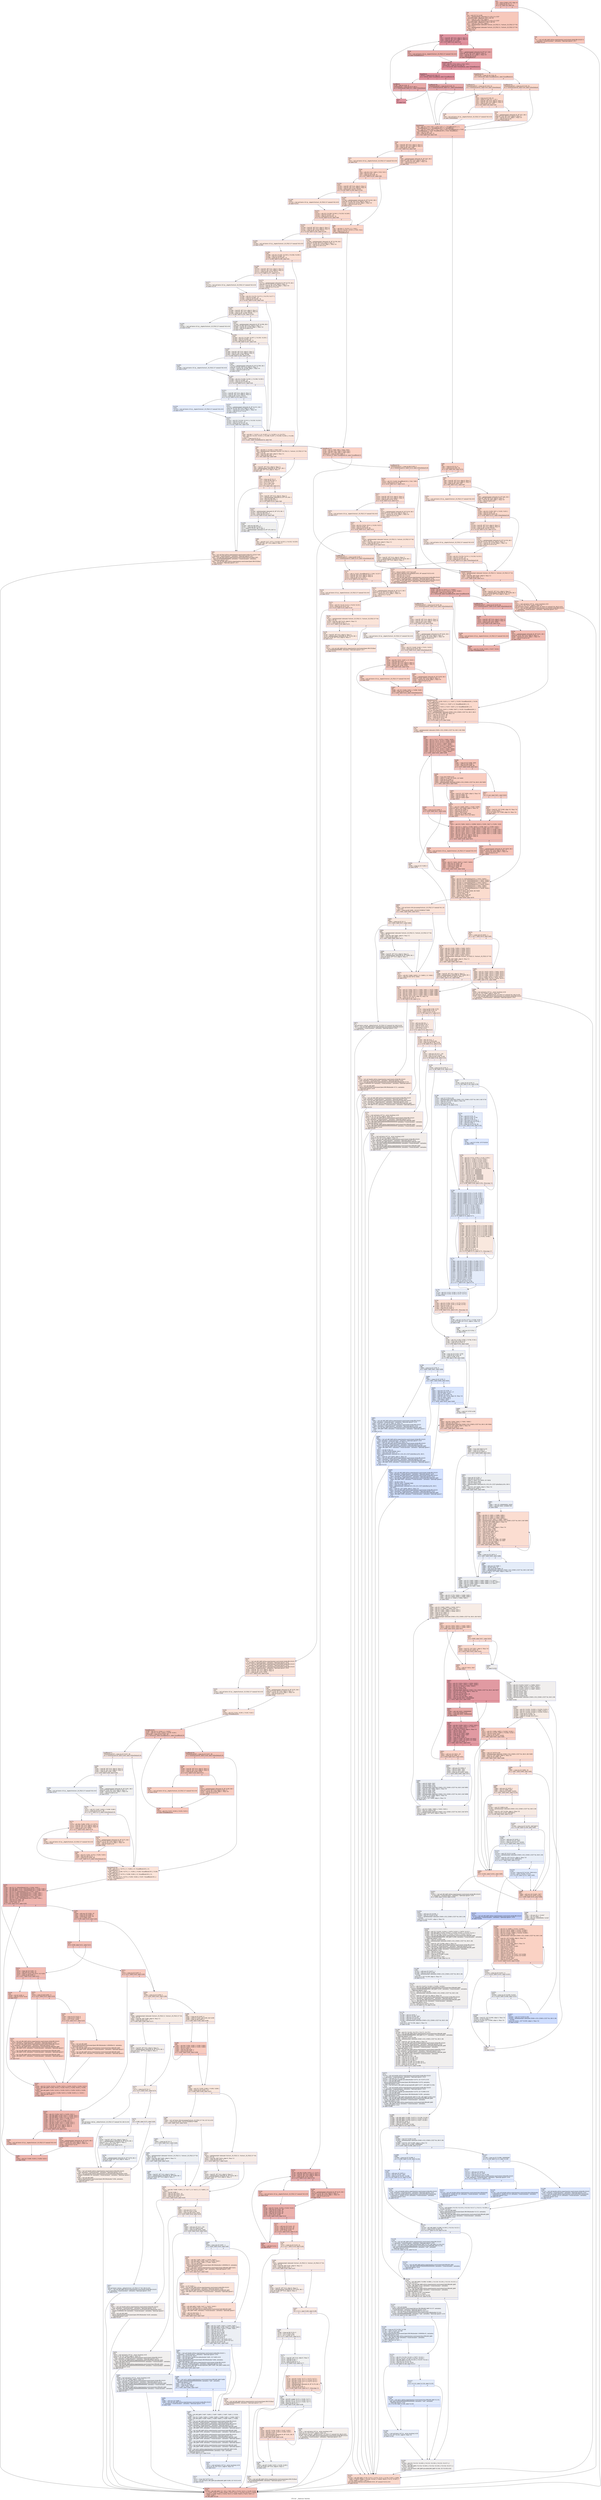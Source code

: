 digraph "CFG for '__floatscan' function" {
	label="CFG for '__floatscan' function";

	Node0x127e2d0 [shape=record,color="#3d50c3ff", style=filled, fillcolor="#e36c5570",label="{%3:\l  %4 = alloca [2048 x i32], align 16\l  %5 = icmp ult i32 %1, 3\l  br i1 %5, label %8, label %6\l|{<s0>T|<s1>F}}"];
	Node0x127e2d0:s0 -> Node0x127f910;
	Node0x127e2d0:s1 -> Node0x127f8c0;
	Node0x127f8c0 [shape=record,color="#3d50c3ff", style=filled, fillcolor="#ed836670",label="{%6:\l6:                                                \l  %7 = tail call x86_fp80 @llvm.experimental.constrained.sitofp.f80.i32(i32 0,\l... metadata !\"round.dynamic\", metadata !\"fpexcept.ignore\") #17\l  br label %1225\l}"];
	Node0x127f8c0 -> Node0x1285400;
	Node0x127f910 [shape=record,color="#3d50c3ff", style=filled, fillcolor="#ed836670",label="{%8:\l8:                                                \l  %9 = sext i32 %1 to i64\l  %10 = getelementptr inbounds [3 x i32], [3 x i32]*\l... @switch.table.__floatscan, i64 0, i64 %9\l  %11 = load i32, i32* %10, align 4\l  %12 = getelementptr inbounds [3 x i32], [3 x i32]*\l... @switch.table.__floatscan.2, i64 0, i64 %9\l  %13 = load i32, i32* %12, align 4\l  %14 = getelementptr inbounds %struct._IO_FILE.21, %struct._IO_FILE.21* %0,\l... i64 0, i32 1\l  %15 = getelementptr inbounds %struct._IO_FILE.21, %struct._IO_FILE.21* %0,\l... i64 0, i32 25\l  br label %16\l}"];
	Node0x127f910 -> Node0x127f960;
	Node0x127f960 [shape=record,color="#b70d28ff", style=filled, fillcolor="#b70d2870",label="{%16:\l16:                                               \l  %17 = load i8*, i8** %14, align 8, !tbaa !2\l  %18 = load i8*, i8** %15, align 8, !tbaa !9\l  %19 = icmp eq i8* %17, %18\l  br i1 %19, label %24, label %20\l|{<s0>T|<s1>F}}"];
	Node0x127f960:s0 -> Node0x127fa00;
	Node0x127f960:s1 -> Node0x127f9b0;
	Node0x127f9b0 [shape=record,color="#b70d28ff", style=filled, fillcolor="#c32e3170",label="{%20:\l20:                                               \l  %21 = getelementptr inbounds i8, i8* %17, i64 1\l  store i8* %21, i8** %14, align 8, !tbaa !2\l  %22 = load i8, i8* %17, align 1, !tbaa !10\l  %23 = zext i8 %22 to i32\l  br label %NodeBlock147\l}"];
	Node0x127f9b0 -> Node0x127fa50;
	Node0x127fa00 [shape=record,color="#3d50c3ff", style=filled, fillcolor="#d0473d70",label="{%24:\l24:                                               \l  %25 = tail call fastcc i32 @__shgetc(%struct._IO_FILE.21* nonnull %0) #18\l  br label %NodeBlock147\l}"];
	Node0x127fa00 -> Node0x127fa50;
	Node0x127fa50 [shape=record,color="#b70d28ff", style=filled, fillcolor="#b70d2870",label="{NodeBlock147:                                     \l  %26 = phi i32 [ %23, %20 ], [ %25, %24 ]\l  %Pivot148 = icmp slt i32 %26, 43\l  br i1 %Pivot148, label %NodeBlock, label %NodeBlock145\l|{<s0>T|<s1>F}}"];
	Node0x127fa50:s0 -> Node0x127fb90;
	Node0x127fa50:s1 -> Node0x127faa0;
	Node0x127faa0 [shape=record,color="#3d50c3ff", style=filled, fillcolor="#f4987a70",label="{NodeBlock145:                                     \l  %Pivot146 = icmp slt i32 %26, 45\l  br i1 %Pivot146, label %LeafBlock141, label %LeafBlock143\l|{<s0>T|<s1>F}}"];
	Node0x127faa0:s0 -> Node0x127fb40;
	Node0x127faa0:s1 -> Node0x127faf0;
	Node0x127faf0 [shape=record,color="#3d50c3ff", style=filled, fillcolor="#f7a88970",label="{LeafBlock143:                                     \l  %SwitchLeaf144 = icmp eq i32 %26, 45\l  br i1 %SwitchLeaf144, label %28, label %NewDefault\l|{<s0>T|<s1>F}}"];
	Node0x127faf0:s0 -> Node0x127fcd0;
	Node0x127faf0:s1 -> Node0x127fdc0;
	Node0x127fb40 [shape=record,color="#3d50c3ff", style=filled, fillcolor="#f7a88970",label="{LeafBlock141:                                     \l  %SwitchLeaf142 = icmp eq i32 %26, 43\l  br i1 %SwitchLeaf142, label %28, label %NewDefault\l|{<s0>T|<s1>F}}"];
	Node0x127fb40:s0 -> Node0x127fcd0;
	Node0x127fb40:s1 -> Node0x127fdc0;
	Node0x127fb90 [shape=record,color="#b70d28ff", style=filled, fillcolor="#b70d2870",label="{NodeBlock:                                        \l  %Pivot = icmp slt i32 %26, 32\l  br i1 %Pivot, label %LeafBlock, label %LeafBlock139\l|{<s0>T|<s1>F}}"];
	Node0x127fb90:s0 -> Node0x127fc30;
	Node0x127fb90:s1 -> Node0x127fbe0;
	Node0x127fbe0 [shape=record,color="#3d50c3ff", style=filled, fillcolor="#ca3b3770",label="{LeafBlock139:                                     \l  %SwitchLeaf140 = icmp eq i32 %26, 32\l  br i1 %SwitchLeaf140, label %27, label %NewDefault\l|{<s0>T|<s1>F}}"];
	Node0x127fbe0:s0 -> Node0x127fc80;
	Node0x127fbe0:s1 -> Node0x127fdc0;
	Node0x127fc30 [shape=record,color="#3d50c3ff", style=filled, fillcolor="#ca3b3770",label="{LeafBlock:                                        \l  %.off = add i32 %26, -9\l  %SwitchLeaf = icmp ule i32 %.off, 4\l  br i1 %SwitchLeaf, label %27, label %NewDefault\l|{<s0>T|<s1>F}}"];
	Node0x127fc30:s0 -> Node0x127fc80;
	Node0x127fc30:s1 -> Node0x127fdc0;
	Node0x127fc80 [shape=record,color="#b70d28ff", style=filled, fillcolor="#b70d2870",label="{%27:\l27:                                               \l  br label %16\l}"];
	Node0x127fc80 -> Node0x127f960;
	Node0x127fcd0 [shape=record,color="#3d50c3ff", style=filled, fillcolor="#f7a88970",label="{%28:\l28:                                               \l  %29 = icmp eq i32 %26, 45\l  %30 = select i1 %29, i32 -1, i32 1\l  %31 = load i8*, i8** %14, align 8, !tbaa !2\l  %32 = load i8*, i8** %15, align 8, !tbaa !9\l  %33 = icmp eq i8* %31, %32\l  br i1 %33, label %38, label %34\l|{<s0>T|<s1>F}}"];
	Node0x127fcd0:s0 -> Node0x127fd70;
	Node0x127fcd0:s1 -> Node0x127fd20;
	Node0x127fd20 [shape=record,color="#3d50c3ff", style=filled, fillcolor="#f7b59970",label="{%34:\l34:                                               \l  %35 = getelementptr inbounds i8, i8* %31, i64 1\l  store i8* %35, i8** %14, align 8, !tbaa !2\l  %36 = load i8, i8* %31, align 1, !tbaa !10\l  %37 = zext i8 %36 to i32\l  br label %NewDefault\l}"];
	Node0x127fd20 -> Node0x127fdc0;
	Node0x127fd70 [shape=record,color="#3d50c3ff", style=filled, fillcolor="#f6bfa670",label="{%38:\l38:                                               \l  %39 = tail call fastcc i32 @__shgetc(%struct._IO_FILE.21* nonnull %0) #18\l  br label %NewDefault\l}"];
	Node0x127fd70 -> Node0x127fdc0;
	Node0x127fdc0 [shape=record,color="#3d50c3ff", style=filled, fillcolor="#ed836670",label="{NewDefault:                                       \l  %40 = phi i32 [ %30, %38 ], [ %30, %34 ], [ 1, %LeafBlock143 ], [ 1,\l... %LeafBlock141 ], [ 1, %LeafBlock139 ], [ 1, %LeafBlock ]\l  %41 = phi i32 [ %39, %38 ], [ %37, %34 ], [ %26, %LeafBlock143 ], [ %26,\l... %LeafBlock141 ], [ %26, %LeafBlock139 ], [ %26, %LeafBlock ]\l  %42 = and i32 %41, -33\l  %43 = icmp eq i32 %42, 73\l  br i1 %43, label %44, label %90\l|{<s0>T|<s1>F}}"];
	Node0x127fdc0:s0 -> Node0x127fe10;
	Node0x127fdc0:s1 -> Node0x12801d0;
	Node0x127fe10 [shape=record,color="#3d50c3ff", style=filled, fillcolor="#f4987a70",label="{%44:\l44:                                               \l  %45 = load i8*, i8** %14, align 8, !tbaa !2\l  %46 = load i8*, i8** %15, align 8, !tbaa !9\l  %47 = icmp eq i8* %45, %46\l  br i1 %47, label %52, label %48\l|{<s0>T|<s1>F}}"];
	Node0x127fe10:s0 -> Node0x127feb0;
	Node0x127fe10:s1 -> Node0x127fe60;
	Node0x127fe60 [shape=record,color="#3d50c3ff", style=filled, fillcolor="#f6a38570",label="{%48:\l48:                                               \l  %49 = getelementptr inbounds i8, i8* %45, i64 1\l  store i8* %49, i8** %14, align 8, !tbaa !2\l  %50 = load i8, i8* %45, align 1, !tbaa !10\l  %51 = zext i8 %50 to i32\l  br label %54\l}"];
	Node0x127fe60 -> Node0x127ff00;
	Node0x127feb0 [shape=record,color="#3d50c3ff", style=filled, fillcolor="#f7af9170",label="{%52:\l52:                                               \l  %53 = tail call fastcc i32 @__shgetc(%struct._IO_FILE.21* nonnull %0) #18\l  br label %54\l}"];
	Node0x127feb0 -> Node0x127ff00;
	Node0x127ff00 [shape=record,color="#3d50c3ff", style=filled, fillcolor="#f4987a70",label="{%54:\l54:                                               \l  %55 = phi i32 [ %51, %48 ], [ %53, %52 ]\l  %56 = and i32 %55, -33\l  %57 = icmp eq i32 %56, 78\l  br i1 %57, label %1241, label %86\l|{<s0>T|<s1>F}}"];
	Node0x127ff00:s0 -> Node0x1285590;
	Node0x127ff00:s1 -> Node0x1280180;
	Node0x127ff50 [shape=record,color="#3d50c3ff", style=filled, fillcolor="#f3c7b170",label="{%58:\l58:                                               \l  %59 = phi i64 [ 7, %1321 ], [ 6, %1307 ], [ 5, %1293 ], [ 4, %1279 ]\l  %60 = phi i32 [ %1322, %1321 ], [ %1308, %1307 ], [ %1294, %1293 ], [ %1280,\l... %1279 ]\l  %.not1 = icmp eq i32 %2, 0\l  br i1 %.not1, label %NodeBlock154, label %61\l|{<s0>T|<s1>F}}"];
	Node0x127ff50:s0 -> Node0x1280360;
	Node0x127ff50:s1 -> Node0x127ffa0;
	Node0x127ffa0 [shape=record,color="#3d50c3ff", style=filled, fillcolor="#f6bfa670",label="{%61:\l61:                                               \l  %62 = phi i64 [ 3, %1265 ], [ %59, %58 ]\l  %63 = getelementptr inbounds %struct._IO_FILE.21, %struct._IO_FILE.21* %0,\l... i64 0, i32 26\l  %64 = load i64, i64* %63, align 8, !tbaa !11\l  %65 = icmp sgt i64 %64, -1\l  br i1 %65, label %66, label %69\l|{<s0>T|<s1>F}}"];
	Node0x127ffa0:s0 -> Node0x127fff0;
	Node0x127ffa0:s1 -> Node0x1280040;
	Node0x127fff0 [shape=record,color="#3d50c3ff", style=filled, fillcolor="#f3c7b170",label="{%66:\l66:                                               \l  %67 = load i8*, i8** %14, align 8, !tbaa !2\l  %68 = getelementptr inbounds i8, i8* %67, i64 -1\l  store i8* %68, i8** %14, align 8, !tbaa !2\l  br label %69\l}"];
	Node0x127fff0 -> Node0x1280040;
	Node0x1280040 [shape=record,color="#3d50c3ff", style=filled, fillcolor="#f6bfa670",label="{%69:\l69:                                               \l  %70 = icmp eq i32 %2, 0\l  %71 = icmp ult i64 %62, 4\l  %72 = or i1 %71, %70\l  %73 = xor i1 %65, true\l  %74 = or i1 %72, %73\l  br i1 %74, label %82, label %75\l|{<s0>T|<s1>F}}"];
	Node0x1280040:s0 -> Node0x1280130;
	Node0x1280040:s1 -> Node0x1280090;
	Node0x1280090 [shape=record,color="#3d50c3ff", style=filled, fillcolor="#f2cab570",label="{%75:\l75:                                               \l  %76 = load i8*, i8** %14, align 8, !tbaa !2\l  %77 = getelementptr inbounds i8, i8* %76, i64 -1\l  %78 = add nsw i64 %62, -1\l  %79 = icmp ugt i64 %78, 3\l  br i1 %79, label %1325, label %80\l|{<s0>T|<s1>F}}"];
	Node0x1280090:s0 -> Node0x1285d10;
	Node0x1280090:s1 -> Node0x12800e0;
	Node0x12800e0 [shape=record,color="#3d50c3ff", style=filled, fillcolor="#f2cab570",label="{%80:\l80:                                               \l  %81 = phi i8* [ %77, %75 ], [ %1326, %1325 ], [ %1332, %1329 ]\l  store i8* %81, i8** %14, align 8, !tbaa !2\l  br label %82\l}"];
	Node0x12800e0 -> Node0x1280130;
	Node0x1280130 [shape=record,color="#3d50c3ff", style=filled, fillcolor="#f7bca170",label="{%82:\l82:                                               \l  %83 = tail call float @llvm.experimental.constrained.sitofp.f32.i32(i32 %40,\l... metadata !\"round.dynamic\", metadata !\"fpexcept.ignore\") #17\l  %84 = tail call float @llvm.experimental.constrained.fmul.f32(float %83,\l... float 0x7FF0000000000000, metadata !\"round.dynamic\", metadata\l... !\"fpexcept.ignore\") #17\l  %85 = tail call x86_fp80 @llvm.experimental.constrained.fpext.f80.f32(float\l... %84, metadata !\"fpexcept.ignore\") #17\l  br label %1225\l}"];
	Node0x1280130 -> Node0x1285400;
	Node0x1280180 [shape=record,color="#3d50c3ff", style=filled, fillcolor="#f5a08170",label="{%86:\l86:                                               \l  %87 = phi i64 [ 2, %1251 ], [ 1, %54 ]\l  %88 = phi i32 [ %1252, %1251 ], [ %55, %54 ]\l  %89 = icmp ne i32 %2, 0\l  br label %NodeBlock154\l}"];
	Node0x1280180 -> Node0x1280360;
	Node0x12801d0 [shape=record,color="#3d50c3ff", style=filled, fillcolor="#f4987a70",label="{%90:\l90:                                               \l  %91 = icmp ne i32 %2, 0\l  %92 = icmp eq i32 %42, 78\l  br i1 %92, label %93, label %214\l|{<s0>T|<s1>F}}"];
	Node0x12801d0:s0 -> Node0x1280220;
	Node0x12801d0:s1 -> Node0x1280d60;
	Node0x1280220 [shape=record,color="#3d50c3ff", style=filled, fillcolor="#f7a88970",label="{%93:\l93:                                               \l  %94 = load i8*, i8** %14, align 8, !tbaa !2\l  %95 = load i8*, i8** %15, align 8, !tbaa !9\l  %96 = icmp eq i8* %94, %95\l  br i1 %96, label %101, label %97\l|{<s0>T|<s1>F}}"];
	Node0x1280220:s0 -> Node0x12802c0;
	Node0x1280220:s1 -> Node0x1280270;
	Node0x1280270 [shape=record,color="#3d50c3ff", style=filled, fillcolor="#f7b59970",label="{%97:\l97:                                               \l  %98 = getelementptr inbounds i8, i8* %94, i64 1\l  store i8* %98, i8** %14, align 8, !tbaa !2\l  %99 = load i8, i8* %94, align 1, !tbaa !10\l  %100 = zext i8 %99 to i32\l  br label %103\l}"];
	Node0x1280270 -> Node0x1280310;
	Node0x12802c0 [shape=record,color="#3d50c3ff", style=filled, fillcolor="#f6bfa670",label="{%101:\l101:                                              \l  %102 = tail call fastcc i32 @__shgetc(%struct._IO_FILE.21* nonnull %0) #18\l  br label %103\l}"];
	Node0x12802c0 -> Node0x1280310;
	Node0x1280310 [shape=record,color="#3d50c3ff", style=filled, fillcolor="#f7a88970",label="{%103:\l103:                                              \l  %104 = phi i32 [ %100, %97 ], [ %102, %101 ]\l  %105 = and i32 %104, -33\l  %106 = icmp eq i32 %105, 65\l  br i1 %106, label %1227, label %NewDefault149\l|{<s0>T|<s1>F}}"];
	Node0x1280310:s0 -> Node0x1285450;
	Node0x1280310:s1 -> Node0x1280c70;
	Node0x1280360 [shape=record,color="#3d50c3ff", style=filled, fillcolor="#f59c7d70",label="{NodeBlock154:                                     \l  %107 = phi i1 [ %89, %86 ], [ false, %58 ]\l  %108 = phi i64 [ %87, %86 ], [ %59, %58 ]\l  %109 = phi i32 [ %88, %86 ], [ %60, %58 ]\l  %Pivot155 = icmp slt i64 %108, 3\l  br i1 %Pivot155, label %LeafBlock150, label %LeafBlock152\l|{<s0>T|<s1>F}}"];
	Node0x1280360:s0 -> Node0x1280400;
	Node0x1280360:s1 -> Node0x12803b0;
	Node0x12803b0 [shape=record,color="#3d50c3ff", style=filled, fillcolor="#f7af9170",label="{LeafBlock152:                                     \l  %SwitchLeaf153 = icmp eq i64 %108, 3\l  br i1 %SwitchLeaf153, label %110, label %NewDefault149\l|{<s0>T|<s1>F}}"];
	Node0x12803b0:s0 -> Node0x1280450;
	Node0x12803b0:s1 -> Node0x1280c70;
	Node0x1280400 [shape=record,color="#3d50c3ff", style=filled, fillcolor="#f7af9170",label="{LeafBlock150:                                     \l  %SwitchLeaf151 = icmp eq i64 %108, 0\l  br i1 %SwitchLeaf151, label %214, label %NewDefault149\l|{<s0>T|<s1>F}}"];
	Node0x1280400:s0 -> Node0x1280d60;
	Node0x1280400:s1 -> Node0x1280c70;
	Node0x1280450 [shape=record,color="#3d50c3ff", style=filled, fillcolor="#f7b39670",label="{%110:\l110:                                              \l  %111 = phi i1 [ %107, %LeafBlock152 ], [ %91, %1237 ]\l  %112 = load i8*, i8** %14, align 8, !tbaa !2\l  %113 = load i8*, i8** %15, align 8, !tbaa !9\l  %114 = icmp eq i8* %112, %113\l  br i1 %114, label %119, label %115\l|{<s0>T|<s1>F}}"];
	Node0x1280450:s0 -> Node0x12804f0;
	Node0x1280450:s1 -> Node0x12804a0;
	Node0x12804a0 [shape=record,color="#3d50c3ff", style=filled, fillcolor="#f6bfa670",label="{%115:\l115:                                              \l  %116 = getelementptr inbounds i8, i8* %112, i64 1\l  store i8* %116, i8** %14, align 8, !tbaa !2\l  %117 = load i8, i8* %112, align 1, !tbaa !10\l  %118 = zext i8 %117 to i32\l  br label %121\l}"];
	Node0x12804a0 -> Node0x1280540;
	Node0x12804f0 [shape=record,color="#3d50c3ff", style=filled, fillcolor="#f3c7b170",label="{%119:\l119:                                              \l  %120 = tail call fastcc i32 @__shgetc(%struct._IO_FILE.21* nonnull %0) #18\l  br label %121\l}"];
	Node0x12804f0 -> Node0x1280540;
	Node0x1280540 [shape=record,color="#3d50c3ff", style=filled, fillcolor="#f7b39670",label="{%121:\l121:                                              \l  %122 = phi i32 [ %118, %115 ], [ %120, %119 ]\l  %123 = icmp eq i32 %122, 40\l  br i1 %123, label %133, label %124\l|{<s0>T|<s1>F}}"];
	Node0x1280540:s0 -> Node0x1280680;
	Node0x1280540:s1 -> Node0x1280590;
	Node0x1280590 [shape=record,color="#3d50c3ff", style=filled, fillcolor="#f5c1a970",label="{%124:\l124:                                              \l  %125 = getelementptr inbounds %struct._IO_FILE.21, %struct._IO_FILE.21* %0,\l... i64 0, i32 26\l  %126 = load i64, i64* %125, align 8, !tbaa !11\l  %127 = icmp sgt i64 %126, -1\l  br i1 %127, label %128, label %131\l|{<s0>T|<s1>F}}"];
	Node0x1280590:s0 -> Node0x12805e0;
	Node0x1280590:s1 -> Node0x1280630;
	Node0x12805e0 [shape=record,color="#3d50c3ff", style=filled, fillcolor="#f2cab570",label="{%128:\l128:                                              \l  %129 = load i8*, i8** %14, align 8, !tbaa !2\l  %130 = getelementptr inbounds i8, i8* %129, i64 -1\l  store i8* %130, i8** %14, align 8, !tbaa !2\l  br label %131\l}"];
	Node0x12805e0 -> Node0x1280630;
	Node0x1280630 [shape=record,color="#3d50c3ff", style=filled, fillcolor="#f5c1a970",label="{%131:\l131:                                              \l  %132 = tail call x86_fp80 @llvm.experimental.constrained.fpext.f80.f32(float\l... 0x7FF8000000000000, metadata !\"fpexcept.ignore\") #17\l  br label %1225\l}"];
	Node0x1280630 -> Node0x1285400;
	Node0x1280680 [shape=record,color="#3d50c3ff", style=filled, fillcolor="#d24b4070",label="{%133:\l133:                                              \l  %134 = phi i64 [ %204, %203 ], [ 1, %121 ]\l  %135 = load i8*, i8** %14, align 8, !tbaa !2\l  %136 = load i8*, i8** %15, align 8, !tbaa !9\l  %137 = icmp eq i8* %135, %136\l  br i1 %137, label %142, label %138\l|{<s0>T|<s1>F}}"];
	Node0x1280680:s0 -> Node0x1280720;
	Node0x1280680:s1 -> Node0x12806d0;
	Node0x12806d0 [shape=record,color="#3d50c3ff", style=filled, fillcolor="#dc5d4a70",label="{%138:\l138:                                              \l  %139 = getelementptr inbounds i8, i8* %135, i64 1\l  store i8* %139, i8** %14, align 8, !tbaa !2\l  %140 = load i8, i8* %135, align 1, !tbaa !10\l  %141 = zext i8 %140 to i32\l  br label %144\l}"];
	Node0x12806d0 -> Node0x1280770;
	Node0x1280720 [shape=record,color="#3d50c3ff", style=filled, fillcolor="#e36c5570",label="{%142:\l142:                                              \l  %143 = tail call fastcc i32 @__shgetc(%struct._IO_FILE.21* nonnull %0) #18\l  br label %144\l}"];
	Node0x1280720 -> Node0x1280770;
	Node0x1280770 [shape=record,color="#3d50c3ff", style=filled, fillcolor="#d24b4070",label="{%144:\l144:                                              \l  %145 = phi i32 [ %141, %138 ], [ %143, %142 ]\l  %146 = add nsw i32 %145, -48\l  %147 = icmp ult i32 %146, 10\l  %148 = add nsw i32 %145, -65\l  %149 = icmp ult i32 %148, 26\l  %150 = or i1 %147, %149\l  br i1 %150, label %203, label %151\l|{<s0>T|<s1>F}}"];
	Node0x1280770:s0 -> Node0x1280c20;
	Node0x1280770:s1 -> Node0x12807c0;
	Node0x12807c0 [shape=record,color="#3d50c3ff", style=filled, fillcolor="#e1675170",label="{%151:\l151:                                              \l  %152 = add nsw i32 %145, -97\l  %153 = icmp ult i32 %152, 26\l  %154 = icmp eq i32 %145, 95\l  %155 = or i1 %154, %153\l  br i1 %155, label %203, label %156\l|{<s0>T|<s1>F}}"];
	Node0x12807c0:s0 -> Node0x1280c20;
	Node0x12807c0:s1 -> Node0x1280810;
	Node0x1280810 [shape=record,color="#3d50c3ff", style=filled, fillcolor="#f5c1a970",label="{%156:\l156:                                              \l  %157 = icmp eq i32 %145, 41\l  br i1 %157, label %158, label %160\l|{<s0>T|<s1>F}}"];
	Node0x1280810:s0 -> Node0x1280860;
	Node0x1280810:s1 -> Node0x12808b0;
	Node0x1280860 [shape=record,color="#3d50c3ff", style=filled, fillcolor="#efcebd70",label="{%158:\l158:                                              \l  %159 = tail call x86_fp80 @llvm.experimental.constrained.fpext.f80.f32(float\l... 0x7FF8000000000000, metadata !\"fpexcept.ignore\") #17\l  br label %1225\l}"];
	Node0x1280860 -> Node0x1285400;
	Node0x12808b0 [shape=record,color="#3d50c3ff", style=filled, fillcolor="#efcebd70",label="{%160:\l160:                                              \l  %161 = getelementptr inbounds %struct._IO_FILE.21, %struct._IO_FILE.21* %0,\l... i64 0, i32 26\l  %162 = load i64, i64* %161, align 8, !tbaa !11\l  %163 = icmp sgt i64 %162, -1\l  br i1 %163, label %164, label %167\l|{<s0>T|<s1>F}}"];
	Node0x12808b0:s0 -> Node0x1280900;
	Node0x12808b0:s1 -> Node0x1280950;
	Node0x1280900 [shape=record,color="#3d50c3ff", style=filled, fillcolor="#ead5c970",label="{%164:\l164:                                              \l  %165 = load i8*, i8** %14, align 8, !tbaa !2\l  %166 = getelementptr inbounds i8, i8* %165, i64 -1\l  store i8* %166, i8** %14, align 8, !tbaa !2\l  br label %167\l}"];
	Node0x1280900 -> Node0x1280950;
	Node0x1280950 [shape=record,color="#3d50c3ff", style=filled, fillcolor="#efcebd70",label="{%167:\l167:                                              \l  br i1 %111, label %168, label %196\l|{<s0>T|<s1>F}}"];
	Node0x1280950:s0 -> Node0x12809a0;
	Node0x1280950:s1 -> Node0x1280b30;
	Node0x12809a0 [shape=record,color="#3d50c3ff", style=filled, fillcolor="#e5d8d170",label="{%168:\l168:                                              \l  %169 = icmp eq i64 %134, 0\l  %170 = xor i1 %163, true\l  %171 = or i1 %169, %170\l  br i1 %171, label %201, label %172\l|{<s0>T|<s1>F}}"];
	Node0x12809a0:s0 -> Node0x1280bd0;
	Node0x12809a0:s1 -> Node0x12809f0;
	Node0x12809f0 [shape=record,color="#3d50c3ff", style=filled, fillcolor="#dbdcde70",label="{%172:\l172:                                              \l  %173 = load i8*, i8** %14, align 8, !tbaa !2\l  %174 = add i64 %134, -1\l  %175 = and i64 %134, 7\l  %176 = icmp eq i64 %175, 0\l  br i1 %176, label %185, label %177\l|{<s0>T|<s1>F}}"];
	Node0x12809f0:s0 -> Node0x1280a90;
	Node0x12809f0:s1 -> Node0x1280a40;
	Node0x1280a40 [shape=record,color="#3d50c3ff", style=filled, fillcolor="#f7af9170",label="{%177:\l177:                                              \l  %178 = phi i8* [ %182, %177 ], [ %173, %172 ]\l  %179 = phi i64 [ %181, %177 ], [ %134, %172 ]\l  %180 = phi i64 [ %183, %177 ], [ %175, %172 ]\l  %181 = add i64 %179, -1\l  %182 = getelementptr inbounds i8, i8* %178, i64 -1\l  %183 = add i64 %180, -1\l  %184 = icmp eq i64 %183, 0\l  br i1 %184, label %185, label %177, !llvm.loop !12\l|{<s0>T|<s1>F}}"];
	Node0x1280a40:s0 -> Node0x1280a90;
	Node0x1280a40:s1 -> Node0x1280a40;
	Node0x1280a90 [shape=record,color="#3d50c3ff", style=filled, fillcolor="#dbdcde70",label="{%185:\l185:                                              \l  %186 = phi i8* [ undef, %172 ], [ %182, %177 ]\l  %187 = phi i8* [ %173, %172 ], [ %182, %177 ]\l  %188 = phi i64 [ %134, %172 ], [ %181, %177 ]\l  %189 = icmp ult i64 %174, 7\l  br i1 %189, label %199, label %190\l|{<s0>T|<s1>F}}"];
	Node0x1280a90:s0 -> Node0x1280b80;
	Node0x1280a90:s1 -> Node0x1280ae0;
	Node0x1280ae0 [shape=record,color="#3d50c3ff", style=filled, fillcolor="#f7b39670",label="{%190:\l190:                                              \l  %191 = phi i8* [ %194, %190 ], [ %187, %185 ]\l  %192 = phi i64 [ %193, %190 ], [ %188, %185 ]\l  %193 = add i64 %192, -8\l  %194 = getelementptr inbounds i8, i8* %191, i64 -8\l  %195 = icmp eq i64 %193, 0\l  br i1 %195, label %199, label %190\l|{<s0>T|<s1>F}}"];
	Node0x1280ae0:s0 -> Node0x1280b80;
	Node0x1280ae0:s1 -> Node0x1280ae0;
	Node0x1280b30 [shape=record,color="#3d50c3ff", style=filled, fillcolor="#e5d8d170",label="{%196:\l196:                                              \l  %197 = tail call fastcc i32* @__errno_location() #18\l  store i32 22, i32* %197, align 4, !tbaa !14\l  tail call fastcc void @__shlim(%struct._IO_FILE.21* nonnull %0, i64 0) #18\l  %198 = tail call x86_fp80 @llvm.experimental.constrained.sitofp.f80.i32(i32\l... 0, metadata !\"round.dynamic\", metadata !\"fpexcept.ignore\") #17\l  br label %1225\l}"];
	Node0x1280b30 -> Node0x1285400;
	Node0x1280b80 [shape=record,color="#3d50c3ff", style=filled, fillcolor="#dbdcde70",label="{%199:\l199:                                              \l  %200 = phi i8* [ %186, %185 ], [ %194, %190 ]\l  store i8* %200, i8** %14, align 8, !tbaa !2\l  br label %201\l}"];
	Node0x1280b80 -> Node0x1280bd0;
	Node0x1280bd0 [shape=record,color="#3d50c3ff", style=filled, fillcolor="#e5d8d170",label="{%201:\l201:                                              \l  %202 = tail call x86_fp80 @llvm.experimental.constrained.fpext.f80.f32(float\l... 0x7FF8000000000000, metadata !\"fpexcept.ignore\") #17\l  br label %1225\l}"];
	Node0x1280bd0 -> Node0x1285400;
	Node0x1280c20 [shape=record,color="#3d50c3ff", style=filled, fillcolor="#d24b4070",label="{%203:\l203:                                              \l  %204 = add i64 %134, 1\l  br label %133\l}"];
	Node0x1280c20 -> Node0x1280680;
	Node0x1280c70 [shape=record,color="#3d50c3ff", style=filled, fillcolor="#f59c7d70",label="{NewDefault149:                                    \l  %205 = getelementptr inbounds %struct._IO_FILE.21, %struct._IO_FILE.21* %0,\l... i64 0, i32 26\l  %206 = load i64, i64* %205, align 8, !tbaa !11\l  %207 = icmp sgt i64 %206, -1\l  br i1 %207, label %208, label %211\l|{<s0>T|<s1>F}}"];
	Node0x1280c70:s0 -> Node0x1280cc0;
	Node0x1280c70:s1 -> Node0x1280d10;
	Node0x1280cc0 [shape=record,color="#3d50c3ff", style=filled, fillcolor="#f7a88970",label="{%208:\l208:                                              \l  %209 = load i8*, i8** %14, align 8, !tbaa !2\l  %210 = getelementptr inbounds i8, i8* %209, i64 -1\l  store i8* %210, i8** %14, align 8, !tbaa !2\l  br label %211\l}"];
	Node0x1280cc0 -> Node0x1280d10;
	Node0x1280d10 [shape=record,color="#3d50c3ff", style=filled, fillcolor="#f59c7d70",label="{%211:\l211:                                              \l  %212 = tail call fastcc i32* @__errno_location() #18\l  store i32 22, i32* %212, align 4, !tbaa !14\l  tail call fastcc void @__shlim(%struct._IO_FILE.21* nonnull %0, i64 0) #18\l  %213 = tail call x86_fp80 @llvm.experimental.constrained.sitofp.f80.i32(i32\l... 0, metadata !\"round.dynamic\", metadata !\"fpexcept.ignore\") #17\l  br label %1225\l}"];
	Node0x1280d10 -> Node0x1285400;
	Node0x1280d60 [shape=record,color="#3d50c3ff", style=filled, fillcolor="#f6a38570",label="{%214:\l214:                                              \l  %215 = phi i32 [ %109, %LeafBlock150 ], [ %41, %90 ]\l  %216 = icmp eq i32 %215, 48\l  br i1 %216, label %217, label %522\l|{<s0>T|<s1>F}}"];
	Node0x1280d60:s0 -> Node0x1280db0;
	Node0x1280d60:s1 -> Node0x12825c0;
	Node0x1280db0 [shape=record,color="#3d50c3ff", style=filled, fillcolor="#f7b39670",label="{%217:\l217:                                              \l  %218 = load i8*, i8** %14, align 8, !tbaa !2\l  %219 = load i8*, i8** %15, align 8, !tbaa !9\l  %220 = icmp eq i8* %218, %219\l  br i1 %220, label %225, label %221\l|{<s0>T|<s1>F}}"];
	Node0x1280db0:s0 -> Node0x1280e50;
	Node0x1280db0:s1 -> Node0x1280e00;
	Node0x1280e00 [shape=record,color="#3d50c3ff", style=filled, fillcolor="#f6bfa670",label="{%221:\l221:                                              \l  %222 = getelementptr inbounds i8, i8* %218, i64 1\l  store i8* %222, i8** %14, align 8, !tbaa !2\l  %223 = load i8, i8* %218, align 1, !tbaa !10\l  %224 = zext i8 %223 to i32\l  br label %227\l}"];
	Node0x1280e00 -> Node0x1280ea0;
	Node0x1280e50 [shape=record,color="#3d50c3ff", style=filled, fillcolor="#f3c7b170",label="{%225:\l225:                                              \l  %226 = tail call fastcc i32 @__shgetc(%struct._IO_FILE.21* nonnull %0) #18\l  br label %227\l}"];
	Node0x1280e50 -> Node0x1280ea0;
	Node0x1280ea0 [shape=record,color="#3d50c3ff", style=filled, fillcolor="#f7b39670",label="{%227:\l227:                                              \l  %228 = phi i32 [ %224, %221 ], [ %226, %225 ]\l  %229 = and i32 %228, -33\l  %230 = icmp eq i32 %229, 88\l  br i1 %230, label %231, label %515\l|{<s0>T|<s1>F}}"];
	Node0x1280ea0:s0 -> Node0x1280ef0;
	Node0x1280ea0:s1 -> Node0x1282520;
	Node0x1280ef0 [shape=record,color="#3d50c3ff", style=filled, fillcolor="#f5c1a970",label="{%231:\l231:                                              \l  %232 = tail call x86_fp80 @llvm.experimental.constrained.sitofp.f80.i32(i32\l... 0, metadata !\"round.dynamic\", metadata !\"fpexcept.ignore\") #19\l  %233 = tail call x86_fp80 @llvm.experimental.constrained.sitofp.f80.i32(i32\l... 1, metadata !\"round.dynamic\", metadata !\"fpexcept.ignore\") #19\l  %234 = tail call x86_fp80 @llvm.experimental.constrained.sitofp.f80.i32(i32\l... 0, metadata !\"round.dynamic\", metadata !\"fpexcept.ignore\") #19\l  %235 = load i8*, i8** %14, align 8, !tbaa !2\l  %236 = load i8*, i8** %15, align 8, !tbaa !9\l  %237 = icmp eq i8* %235, %236\l  br i1 %237, label %242, label %238\l|{<s0>T|<s1>F}}"];
	Node0x1280ef0:s0 -> Node0x1280f90;
	Node0x1280ef0:s1 -> Node0x1280f40;
	Node0x1280f40 [shape=record,color="#3d50c3ff", style=filled, fillcolor="#f2cab570",label="{%238:\l238:                                              \l  %239 = getelementptr inbounds i8, i8* %235, i64 1\l  store i8* %239, i8** %14, align 8, !tbaa !2\l  %240 = load i8, i8* %235, align 1, !tbaa !10\l  %241 = zext i8 %240 to i32\l  br label %244\l}"];
	Node0x1280f40 -> Node0x1280fe0;
	Node0x1280f90 [shape=record,color="#3d50c3ff", style=filled, fillcolor="#ecd3c570",label="{%242:\l242:                                              \l  %243 = tail call fastcc i32 @__shgetc(%struct._IO_FILE.21* nonnull %0) #18\l  br label %244\l}"];
	Node0x1280f90 -> Node0x1280fe0;
	Node0x1280fe0 [shape=record,color="#3d50c3ff", style=filled, fillcolor="#f5c1a970",label="{%244:\l244:                                              \l  %245 = phi i32 [ %241, %238 ], [ %243, %242 ]\l  br label %NodeBlock161\l}"];
	Node0x1280fe0 -> Node0x1281030;
	Node0x1281030 [shape=record,color="#3d50c3ff", style=filled, fillcolor="#e97a5f70",label="{NodeBlock161:                                     \l  %246 = phi i32 [ 0, %244 ], [ 1, %258 ]\l  %247 = phi i32 [ %245, %244 ], [ %259, %258 ]\l  %Pivot162 = icmp slt i32 %247, 48\l  br i1 %Pivot162, label %LeafBlock157, label %LeafBlock159\l|{<s0>T|<s1>F}}"];
	Node0x1281030:s0 -> Node0x12810d0;
	Node0x1281030:s1 -> Node0x1281080;
	Node0x1281080 [shape=record,color="#3d50c3ff", style=filled, fillcolor="#e97a5f70",label="{LeafBlock159:                                     \l  %SwitchLeaf160 = icmp eq i32 %247, 48\l  br i1 %SwitchLeaf160, label %248, label %NewDefault156\l|{<s0>T|<s1>F}}"];
	Node0x1281080:s0 -> Node0x1281120;
	Node0x1281080:s1 -> Node0x12814e0;
	Node0x12810d0 [shape=record,color="#3d50c3ff", style=filled, fillcolor="#efcebd70",label="{LeafBlock157:                                     \l  %SwitchLeaf158 = icmp eq i32 %247, 46\l  br i1 %SwitchLeaf158, label %260, label %NewDefault156\l|{<s0>T|<s1>F}}"];
	Node0x12810d0:s0 -> Node0x1281260;
	Node0x12810d0:s1 -> Node0x12814e0;
	Node0x1281120 [shape=record,color="#3d50c3ff", style=filled, fillcolor="#ec7f6370",label="{%248:\l248:                                              \l  %249 = load i8*, i8** %14, align 8, !tbaa !2\l  %250 = load i8*, i8** %15, align 8, !tbaa !9\l  %251 = icmp eq i8* %249, %250\l  br i1 %251, label %256, label %252\l|{<s0>T|<s1>F}}"];
	Node0x1281120:s0 -> Node0x12811c0;
	Node0x1281120:s1 -> Node0x1281170;
	Node0x1281170 [shape=record,color="#3d50c3ff", style=filled, fillcolor="#f08b6e70",label="{%252:\l252:                                              \l  %253 = getelementptr inbounds i8, i8* %249, i64 1\l  store i8* %253, i8** %14, align 8, !tbaa !2\l  %254 = load i8, i8* %249, align 1, !tbaa !10\l  %255 = zext i8 %254 to i32\l  br label %258\l}"];
	Node0x1281170 -> Node0x1281210;
	Node0x12811c0 [shape=record,color="#3d50c3ff", style=filled, fillcolor="#f4987a70",label="{%256:\l256:                                              \l  %257 = tail call fastcc i32 @__shgetc(%struct._IO_FILE.21* nonnull %0) #18\l  br label %258\l}"];
	Node0x12811c0 -> Node0x1281210;
	Node0x1281210 [shape=record,color="#3d50c3ff", style=filled, fillcolor="#ec7f6370",label="{%258:\l258:                                              \l  %259 = phi i32 [ %257, %256 ], [ %255, %252 ]\l  br label %NodeBlock161\l}"];
	Node0x1281210 -> Node0x1281030;
	Node0x1281260 [shape=record,color="#3d50c3ff", style=filled, fillcolor="#e8d6cc70",label="{%260:\l260:                                              \l  %261 = load i8*, i8** %14, align 8, !tbaa !2\l  %262 = load i8*, i8** %15, align 8, !tbaa !9\l  %263 = icmp eq i8* %261, %262\l  br i1 %263, label %268, label %264\l|{<s0>T|<s1>F}}"];
	Node0x1281260:s0 -> Node0x1281300;
	Node0x1281260:s1 -> Node0x12812b0;
	Node0x12812b0 [shape=record,color="#3d50c3ff", style=filled, fillcolor="#dedcdb70",label="{%264:\l264:                                              \l  %265 = getelementptr inbounds i8, i8* %261, i64 1\l  store i8* %265, i8** %14, align 8, !tbaa !2\l  %266 = load i8, i8* %261, align 1, !tbaa !10\l  %267 = zext i8 %266 to i32\l  br label %270\l}"];
	Node0x12812b0 -> Node0x1281350;
	Node0x1281300 [shape=record,color="#3d50c3ff", style=filled, fillcolor="#d6dce470",label="{%268:\l268:                                              \l  %269 = tail call fastcc i32 @__shgetc(%struct._IO_FILE.21* nonnull %0) #18\l  br label %270\l}"];
	Node0x1281300 -> Node0x1281350;
	Node0x1281350 [shape=record,color="#3d50c3ff", style=filled, fillcolor="#e8d6cc70",label="{%270:\l270:                                              \l  %271 = phi i32 [ %267, %264 ], [ %269, %268 ]\l  %272 = icmp eq i32 %271, 48\l  br i1 %272, label %273, label %NewDefault156\l|{<s0>T|<s1>F}}"];
	Node0x1281350:s0 -> Node0x12813a0;
	Node0x1281350:s1 -> Node0x12814e0;
	Node0x12813a0 [shape=record,color="#3d50c3ff", style=filled, fillcolor="#f6a38570",label="{%273:\l273:                                              \l  %274 = phi i64 [ %286, %284 ], [ 0, %270 ]\l  %275 = load i8*, i8** %14, align 8, !tbaa !2\l  %276 = load i8*, i8** %15, align 8, !tbaa !9\l  %277 = icmp eq i8* %275, %276\l  br i1 %277, label %282, label %278\l|{<s0>T|<s1>F}}"];
	Node0x12813a0:s0 -> Node0x1281440;
	Node0x12813a0:s1 -> Node0x12813f0;
	Node0x12813f0 [shape=record,color="#3d50c3ff", style=filled, fillcolor="#f7af9170",label="{%278:\l278:                                              \l  %279 = getelementptr inbounds i8, i8* %275, i64 1\l  store i8* %279, i8** %14, align 8, !tbaa !2\l  %280 = load i8, i8* %275, align 1, !tbaa !10\l  %281 = zext i8 %280 to i32\l  br label %284\l}"];
	Node0x12813f0 -> Node0x1281490;
	Node0x1281440 [shape=record,color="#3d50c3ff", style=filled, fillcolor="#f7b99e70",label="{%282:\l282:                                              \l  %283 = tail call fastcc i32 @__shgetc(%struct._IO_FILE.21* nonnull %0) #18\l  br label %284\l}"];
	Node0x1281440 -> Node0x1281490;
	Node0x1281490 [shape=record,color="#3d50c3ff", style=filled, fillcolor="#f6a38570",label="{%284:\l284:                                              \l  %285 = phi i32 [ %281, %278 ], [ %283, %282 ]\l  %286 = add nsw i64 %274, -1\l  %287 = icmp eq i32 %285, 48\l  br i1 %287, label %273, label %NewDefault156\l|{<s0>T|<s1>F}}"];
	Node0x1281490:s0 -> Node0x12813a0;
	Node0x1281490:s1 -> Node0x12814e0;
	Node0x12814e0 [shape=record,color="#3d50c3ff", style=filled, fillcolor="#f5c1a970",label="{NewDefault156:                                    \l  %288 = phi i32 [ 1, %270 ], [ 1, %284 ], [ 0, %LeafBlock159 ], [ 0,\l... %LeafBlock157 ]\l  %289 = phi i32 [ %246, %270 ], [ 1, %284 ], [ %246, %LeafBlock159 ], [ %246,\l... %LeafBlock157 ]\l  %290 = phi i64 [ 0, %270 ], [ %286, %284 ], [ 0, %LeafBlock159 ], [ 0,\l... %LeafBlock157 ]\l  %291 = phi i32 [ %271, %270 ], [ %285, %284 ], [ %247, %LeafBlock159 ], [\l... %247, %LeafBlock157 ]\l  br label %292\l}"];
	Node0x12814e0 -> Node0x1281530;
	Node0x1281530 [shape=record,color="#3d50c3ff", style=filled, fillcolor="#d8564670",label="{%292:\l292:                                              \l  %293 = phi i32 [ 0, %NewDefault156 ], [ %344, %361 ]\l  %294 = phi x86_fp80 [ %232, %NewDefault156 ], [ %345, %361 ]\l  %295 = phi x86_fp80 [ %233, %NewDefault156 ], [ %346, %361 ]\l  %296 = phi i32 [ 0, %NewDefault156 ], [ %347, %361 ]\l  %297 = phi i32 [ %288, %NewDefault156 ], [ %348, %361 ]\l  %298 = phi i32 [ %289, %NewDefault156 ], [ %349, %361 ]\l  %299 = phi i64 [ %290, %NewDefault156 ], [ %350, %361 ]\l  %300 = phi i64 [ 0, %NewDefault156 ], [ %351, %361 ]\l  %301 = phi i32 [ %291, %NewDefault156 ], [ %362, %361 ]\l  %302 = add nsw i32 %301, -48\l  %303 = icmp ult i32 %302, 10\l  %304 = or i32 %301, 32\l  br i1 %303, label %313, label %305\l|{<s0>T|<s1>F}}"];
	Node0x1281530:s0 -> Node0x1281670;
	Node0x1281530:s1 -> Node0x1281580;
	Node0x1281580 [shape=record,color="#3d50c3ff", style=filled, fillcolor="#e5705870",label="{%305:\l305:                                              \l  %306 = add nsw i32 %304, -97\l  %307 = icmp ult i32 %306, 6\l  %308 = icmp eq i32 %301, 46\l  %309 = or i1 %308, %307\l  br i1 %309, label %310, label %363\l|{<s0>T|<s1>F}}"];
	Node0x1281580:s0 -> Node0x12815d0;
	Node0x1281580:s1 -> Node0x12819e0;
	Node0x12815d0 [shape=record,color="#3d50c3ff", style=filled, fillcolor="#e5705870",label="{%310:\l310:                                              \l  br i1 %308, label %311, label %313\l|{<s0>T|<s1>F}}"];
	Node0x12815d0:s0 -> Node0x1281620;
	Node0x12815d0:s1 -> Node0x1281670;
	Node0x1281620 [shape=record,color="#3d50c3ff", style=filled, fillcolor="#ef886b70",label="{%311:\l311:                                              \l  %312 = icmp eq i32 %297, 0\l  br i1 %312, label %343, label %363\l|{<s0>T|<s1>F}}"];
	Node0x1281620:s0 -> Node0x12818a0;
	Node0x1281620:s1 -> Node0x12819e0;
	Node0x1281670 [shape=record,color="#3d50c3ff", style=filled, fillcolor="#e1675170",label="{%313:\l313:                                              \l  %314 = icmp sgt i32 %301, 57\l  %315 = add nsw i32 %304, -87\l  %316 = select i1 %314, i32 %315, i32 %302\l  %317 = icmp slt i64 %300, 8\l  br i1 %317, label %318, label %321\l|{<s0>T|<s1>F}}"];
	Node0x1281670:s0 -> Node0x12816c0;
	Node0x1281670:s1 -> Node0x1281710;
	Node0x12816c0 [shape=record,color="#3d50c3ff", style=filled, fillcolor="#e97a5f70",label="{%318:\l318:                                              \l  %319 = shl i32 %293, 4\l  %320 = add i32 %316, %319\l  br label %337\l}"];
	Node0x12816c0 -> Node0x1281850;
	Node0x1281710 [shape=record,color="#3d50c3ff", style=filled, fillcolor="#e97a5f70",label="{%321:\l321:                                              \l  %322 = icmp slt i64 %300, 17\l  br i1 %322, label %323, label %329\l|{<s0>T|<s1>F}}"];
	Node0x1281710:s0 -> Node0x1281760;
	Node0x1281710:s1 -> Node0x12817b0;
	Node0x1281760 [shape=record,color="#3d50c3ff", style=filled, fillcolor="#f2907270",label="{%323:\l323:                                              \l  %324 = tail call x86_fp80 @llvm.experimental.constrained.sitofp.f80.i32(i32\l... %316, metadata !\"round.dynamic\", metadata !\"fpexcept.ignore\") #19\l  %325 = tail call x86_fp80 @llvm.experimental.constrained.sitofp.f80.i32(i32\l... 16, metadata !\"round.dynamic\", metadata !\"fpexcept.ignore\") #19\l  %326 = tail call x86_fp80 @llvm.experimental.constrained.fdiv.f80(x86_fp80\l... %295, x86_fp80 %325, metadata !\"round.dynamic\", metadata !\"fpexcept.ignore\")\l... #19\l  %327 = tail call x86_fp80 @llvm.experimental.constrained.fmul.f80(x86_fp80\l... %324, x86_fp80 %326, metadata !\"round.dynamic\", metadata !\"fpexcept.ignore\")\l... #19\l  %328 = tail call x86_fp80 @llvm.experimental.constrained.fadd.f80(x86_fp80\l... %294, x86_fp80 %327, metadata !\"round.dynamic\", metadata !\"fpexcept.ignore\")\l... #19\l  br label %337\l}"];
	Node0x1281760 -> Node0x1281850;
	Node0x12817b0 [shape=record,color="#3d50c3ff", style=filled, fillcolor="#f2907270",label="{%329:\l329:                                              \l  %330 = icmp eq i32 %316, 0\l  %331 = icmp ne i32 %296, 0\l  %332 = or i1 %331, %330\l  br i1 %332, label %337, label %333\l|{<s0>T|<s1>F}}"];
	Node0x12817b0:s0 -> Node0x1281850;
	Node0x12817b0:s1 -> Node0x1281800;
	Node0x1281800 [shape=record,color="#3d50c3ff", style=filled, fillcolor="#f6a38570",label="{%333:\l333:                                              \l  %334 = tail call x86_fp80\l... @llvm.experimental.constrained.fpext.f80.f64(double 5.000000e-01, metadata\l... !\"fpexcept.ignore\") #19\l  %335 = tail call x86_fp80 @llvm.experimental.constrained.fmul.f80(x86_fp80\l... %334, x86_fp80 %295, metadata !\"round.dynamic\", metadata !\"fpexcept.ignore\")\l... #19\l  %336 = tail call x86_fp80 @llvm.experimental.constrained.fadd.f80(x86_fp80\l... %294, x86_fp80 %335, metadata !\"round.dynamic\", metadata !\"fpexcept.ignore\")\l... #19\l  br label %337\l}"];
	Node0x1281800 -> Node0x1281850;
	Node0x1281850 [shape=record,color="#3d50c3ff", style=filled, fillcolor="#e1675170",label="{%337:\l337:                                              \l  %338 = phi i32 [ %320, %318 ], [ %293, %323 ], [ %293, %329 ], [ %293, %333 ]\l  %339 = phi x86_fp80 [ %294, %318 ], [ %328, %323 ], [ %294, %329 ], [ %336,\l... %333 ]\l  %340 = phi x86_fp80 [ %295, %318 ], [ %326, %323 ], [ %295, %329 ], [ %295,\l... %333 ]\l  %341 = phi i32 [ %296, %318 ], [ %296, %323 ], [ %296, %329 ], [ 1, %333 ]\l  %342 = add nsw i64 %300, 1\l  br label %343\l}"];
	Node0x1281850 -> Node0x12818a0;
	Node0x12818a0 [shape=record,color="#3d50c3ff", style=filled, fillcolor="#dc5d4a70",label="{%343:\l343:                                              \l  %344 = phi i32 [ %338, %337 ], [ %293, %311 ]\l  %345 = phi x86_fp80 [ %339, %337 ], [ %294, %311 ]\l  %346 = phi x86_fp80 [ %340, %337 ], [ %295, %311 ]\l  %347 = phi i32 [ %341, %337 ], [ %296, %311 ]\l  %348 = phi i32 [ %297, %337 ], [ 1, %311 ]\l  %349 = phi i32 [ 1, %337 ], [ %298, %311 ]\l  %350 = phi i64 [ %299, %337 ], [ %300, %311 ]\l  %351 = phi i64 [ %342, %337 ], [ %300, %311 ]\l  %352 = load i8*, i8** %14, align 8, !tbaa !2\l  %353 = load i8*, i8** %15, align 8, !tbaa !9\l  %354 = icmp eq i8* %352, %353\l  br i1 %354, label %359, label %355\l|{<s0>T|<s1>F}}"];
	Node0x12818a0:s0 -> Node0x1281940;
	Node0x12818a0:s1 -> Node0x12818f0;
	Node0x12818f0 [shape=record,color="#3d50c3ff", style=filled, fillcolor="#e36c5570",label="{%355:\l355:                                              \l  %356 = getelementptr inbounds i8, i8* %352, i64 1\l  store i8* %356, i8** %14, align 8, !tbaa !2\l  %357 = load i8, i8* %352, align 1, !tbaa !10\l  %358 = zext i8 %357 to i32\l  br label %361\l}"];
	Node0x12818f0 -> Node0x1281990;
	Node0x1281940 [shape=record,color="#3d50c3ff", style=filled, fillcolor="#e97a5f70",label="{%359:\l359:                                              \l  %360 = tail call fastcc i32 @__shgetc(%struct._IO_FILE.21* nonnull %0) #18\l  br label %361\l}"];
	Node0x1281940 -> Node0x1281990;
	Node0x1281990 [shape=record,color="#3d50c3ff", style=filled, fillcolor="#dc5d4a70",label="{%361:\l361:                                              \l  %362 = phi i32 [ %360, %359 ], [ %358, %355 ]\l  br label %292\l}"];
	Node0x1281990 -> Node0x1281530;
	Node0x12819e0 [shape=record,color="#3d50c3ff", style=filled, fillcolor="#f5c1a970",label="{%363:\l363:                                              \l  %364 = icmp eq i32 %298, 0\l  br i1 %364, label %365, label %386\l|{<s0>T|<s1>F}}"];
	Node0x12819e0:s0 -> Node0x1281a30;
	Node0x12819e0:s1 -> Node0x1281cb0;
	Node0x1281a30 [shape=record,color="#3d50c3ff", style=filled, fillcolor="#ecd3c570",label="{%365:\l365:                                              \l  %366 = getelementptr inbounds %struct._IO_FILE.21, %struct._IO_FILE.21* %0,\l... i64 0, i32 26\l  %367 = load i64, i64* %366, align 8, !tbaa !11\l  %368 = icmp sgt i64 %367, -1\l  br i1 %368, label %369, label %372\l|{<s0>T|<s1>F}}"];
	Node0x1281a30:s0 -> Node0x1281a80;
	Node0x1281a30:s1 -> Node0x1281ad0;
	Node0x1281a80 [shape=record,color="#3d50c3ff", style=filled, fillcolor="#e5d8d170",label="{%369:\l369:                                              \l  %370 = load i8*, i8** %14, align 8, !tbaa !2\l  %371 = getelementptr inbounds i8, i8* %370, i64 -1\l  store i8* %371, i8** %14, align 8, !tbaa !2\l  br label %372\l}"];
	Node0x1281a80 -> Node0x1281ad0;
	Node0x1281ad0 [shape=record,color="#3d50c3ff", style=filled, fillcolor="#ecd3c570",label="{%372:\l372:                                              \l  %373 = icmp eq i32 %2, 0\l  br i1 %373, label %381, label %374\l|{<s0>T|<s1>F}}"];
	Node0x1281ad0:s0 -> Node0x1281c10;
	Node0x1281ad0:s1 -> Node0x1281b20;
	Node0x1281b20 [shape=record,color="#3d50c3ff", style=filled, fillcolor="#e5d8d170",label="{%374:\l374:                                              \l  br i1 %368, label %375, label %382\l|{<s0>T|<s1>F}}"];
	Node0x1281b20:s0 -> Node0x1281b70;
	Node0x1281b20:s1 -> Node0x1281c60;
	Node0x1281b70 [shape=record,color="#3d50c3ff", style=filled, fillcolor="#dedcdb70",label="{%375:\l375:                                              \l  %376 = load i8*, i8** %14, align 8, !tbaa !2\l  %377 = getelementptr inbounds i8, i8* %376, i64 -1\l  store i8* %377, i8** %14, align 8, !tbaa !2\l  %378 = icmp eq i32 %297, 0\l  br i1 %378, label %382, label %379\l|{<s0>T|<s1>F}}"];
	Node0x1281b70:s0 -> Node0x1281c60;
	Node0x1281b70:s1 -> Node0x1281bc0;
	Node0x1281bc0 [shape=record,color="#3d50c3ff", style=filled, fillcolor="#d6dce470",label="{%379:\l379:                                              \l  %380 = getelementptr inbounds i8, i8* %376, i64 -2\l  store i8* %380, i8** %14, align 8, !tbaa !2\l  br label %382\l}"];
	Node0x1281bc0 -> Node0x1281c60;
	Node0x1281c10 [shape=record,color="#3d50c3ff", style=filled, fillcolor="#dedcdb70",label="{%381:\l381:                                              \l  tail call fastcc void @__shlim(%struct._IO_FILE.21* nonnull %0, i64 0) #18\l  br label %382\l}"];
	Node0x1281c10 -> Node0x1281c60;
	Node0x1281c60 [shape=record,color="#3d50c3ff", style=filled, fillcolor="#ecd3c570",label="{%382:\l382:                                              \l  %383 = tail call double @llvm.experimental.constrained.sitofp.f64.i32(i32\l... %40, metadata !\"round.dynamic\", metadata !\"fpexcept.ignore\") #19\l  %384 = tail call double @llvm.experimental.constrained.fmul.f64(double %383,\l... double 0.000000e+00, metadata !\"round.dynamic\", metadata !\"fpexcept.ignore\")\l... #19\l  %385 = tail call x86_fp80\l... @llvm.experimental.constrained.fpext.f80.f64(double %384, metadata\l... !\"fpexcept.ignore\") #19\l  br label %1225\l}"];
	Node0x1281c60 -> Node0x1285400;
	Node0x1281cb0 [shape=record,color="#3d50c3ff", style=filled, fillcolor="#f2cab570",label="{%386:\l386:                                              \l  %387 = icmp eq i32 %297, 0\l  %388 = select i1 %387, i64 %300, i64 %299\l  %389 = icmp slt i64 %300, 8\l  br i1 %389, label %390, label %396\l|{<s0>T|<s1>F}}"];
	Node0x1281cb0:s0 -> Node0x1281d00;
	Node0x1281cb0:s1 -> Node0x1281d50;
	Node0x1281d00 [shape=record,color="#3d50c3ff", style=filled, fillcolor="#ef886b70",label="{%390:\l390:                                              \l  %391 = phi i64 [ %394, %390 ], [ %300, %386 ]\l  %392 = phi i32 [ %393, %390 ], [ %293, %386 ]\l  %393 = shl i32 %392, 4\l  %394 = add nsw i64 %391, 1\l  %395 = icmp slt i64 %391, 7\l  br i1 %395, label %390, label %396\l|{<s0>T|<s1>F}}"];
	Node0x1281d00:s0 -> Node0x1281d00;
	Node0x1281d00:s1 -> Node0x1281d50;
	Node0x1281d50 [shape=record,color="#3d50c3ff", style=filled, fillcolor="#f2cab570",label="{%396:\l396:                                              \l  %397 = phi i32 [ %293, %386 ], [ %393, %390 ]\l  %398 = icmp eq i32 %304, 112\l  br i1 %398, label %399, label %413\l|{<s0>T|<s1>F}}"];
	Node0x1281d50:s0 -> Node0x1281da0;
	Node0x1281d50:s1 -> Node0x1281f30;
	Node0x1281da0 [shape=record,color="#3d50c3ff", style=filled, fillcolor="#ead5c970",label="{%399:\l399:                                              \l  %400 = tail call fastcc i64 @scanexp(%struct._IO_FILE.21* %0, i32 %2) #18\l  %401 = icmp eq i64 %400, -9223372036854775808\l  br i1 %401, label %402, label %420\l|{<s0>T|<s1>F}}"];
	Node0x1281da0:s0 -> Node0x1281df0;
	Node0x1281da0:s1 -> Node0x1281fd0;
	Node0x1281df0 [shape=record,color="#3d50c3ff", style=filled, fillcolor="#dedcdb70",label="{%402:\l402:                                              \l  %403 = icmp eq i32 %2, 0\l  br i1 %403, label %411, label %404\l|{<s0>T|<s1>F}}"];
	Node0x1281df0:s0 -> Node0x1281ee0;
	Node0x1281df0:s1 -> Node0x1281e40;
	Node0x1281e40 [shape=record,color="#3d50c3ff", style=filled, fillcolor="#d6dce470",label="{%404:\l404:                                              \l  %405 = getelementptr inbounds %struct._IO_FILE.21, %struct._IO_FILE.21* %0,\l... i64 0, i32 26\l  %406 = load i64, i64* %405, align 8, !tbaa !11\l  %407 = icmp sgt i64 %406, -1\l  br i1 %407, label %408, label %420\l|{<s0>T|<s1>F}}"];
	Node0x1281e40:s0 -> Node0x1281e90;
	Node0x1281e40:s1 -> Node0x1281fd0;
	Node0x1281e90 [shape=record,color="#3d50c3ff", style=filled, fillcolor="#cedaeb70",label="{%408:\l408:                                              \l  %409 = load i8*, i8** %14, align 8, !tbaa !2\l  %410 = getelementptr inbounds i8, i8* %409, i64 -1\l  store i8* %410, i8** %14, align 8, !tbaa !2\l  br label %420\l}"];
	Node0x1281e90 -> Node0x1281fd0;
	Node0x1281ee0 [shape=record,color="#3d50c3ff", style=filled, fillcolor="#cedaeb70",label="{%411:\l411:                                              \l  tail call fastcc void @__shlim(%struct._IO_FILE.21* %0, i64 0) #18\l  %412 = tail call x86_fp80 @llvm.experimental.constrained.sitofp.f80.i32(i32\l... 0, metadata !\"round.dynamic\", metadata !\"fpexcept.ignore\") #19\l  br label %1225\l}"];
	Node0x1281ee0 -> Node0x1285400;
	Node0x1281f30 [shape=record,color="#3d50c3ff", style=filled, fillcolor="#ead5c970",label="{%413:\l413:                                              \l  %414 = getelementptr inbounds %struct._IO_FILE.21, %struct._IO_FILE.21* %0,\l... i64 0, i32 26\l  %415 = load i64, i64* %414, align 8, !tbaa !11\l  %416 = icmp sgt i64 %415, -1\l  br i1 %416, label %417, label %420\l|{<s0>T|<s1>F}}"];
	Node0x1281f30:s0 -> Node0x1281f80;
	Node0x1281f30:s1 -> Node0x1281fd0;
	Node0x1281f80 [shape=record,color="#3d50c3ff", style=filled, fillcolor="#e3d9d370",label="{%417:\l417:                                              \l  %418 = load i8*, i8** %14, align 8, !tbaa !2\l  %419 = getelementptr inbounds i8, i8* %418, i64 -1\l  store i8* %419, i8** %14, align 8, !tbaa !2\l  br label %420\l}"];
	Node0x1281f80 -> Node0x1281fd0;
	Node0x1281fd0 [shape=record,color="#3d50c3ff", style=filled, fillcolor="#f1ccb870",label="{%420:\l420:                                              \l  %421 = phi i64 [ %400, %399 ], [ 0, %417 ], [ 0, %413 ], [ 0, %408 ], [ 0,\l... %404 ]\l  %422 = shl i64 %388, 2\l  %423 = add nsw i64 %422, -32\l  %424 = add nsw i64 %423, %421\l  %425 = icmp eq i32 %397, 0\l  br i1 %425, label %426, label %430\l|{<s0>T|<s1>F}}"];
	Node0x1281fd0:s0 -> Node0x1282020;
	Node0x1281fd0:s1 -> Node0x1282070;
	Node0x1282020 [shape=record,color="#3d50c3ff", style=filled, fillcolor="#e3d9d370",label="{%426:\l426:                                              \l  %427 = tail call double @llvm.experimental.constrained.sitofp.f64.i32(i32\l... %40, metadata !\"round.dynamic\", metadata !\"fpexcept.ignore\") #19\l  %428 = tail call double @llvm.experimental.constrained.fmul.f64(double %427,\l... double 0.000000e+00, metadata !\"round.dynamic\", metadata !\"fpexcept.ignore\")\l... #19\l  %429 = tail call x86_fp80\l... @llvm.experimental.constrained.fpext.f80.f64(double %428, metadata\l... !\"fpexcept.ignore\") #19\l  br label %1225\l}"];
	Node0x1282020 -> Node0x1285400;
	Node0x1282070 [shape=record,color="#3d50c3ff", style=filled, fillcolor="#ecd3c570",label="{%430:\l430:                                              \l  %431 = sub nsw i32 0, %13\l  %432 = zext i32 %431 to i64\l  %433 = icmp sgt i64 %424, %432\l  br i1 %433, label %434, label %439\l|{<s0>T|<s1>F}}"];
	Node0x1282070:s0 -> Node0x12820c0;
	Node0x1282070:s1 -> Node0x1282110;
	Node0x12820c0 [shape=record,color="#3d50c3ff", style=filled, fillcolor="#e0dbd870",label="{%434:\l434:                                              \l  %435 = tail call fastcc i32* @__errno_location() #18\l  store i32 34, i32* %435, align 4, !tbaa !14\l  %436 = tail call x86_fp80 @llvm.experimental.constrained.sitofp.f80.i32(i32\l... %40, metadata !\"round.dynamic\", metadata !\"fpexcept.ignore\") #19\l  %437 = tail call x86_fp80 @llvm.experimental.constrained.fmul.f80(x86_fp80\l... %436, x86_fp80 0xK7FFEFFFFFFFFFFFFFFFF, metadata !\"round.dynamic\", metadata\l... !\"fpexcept.ignore\") #19\l  %438 = tail call x86_fp80 @llvm.experimental.constrained.fmul.f80(x86_fp80\l... %437, x86_fp80 0xK7FFEFFFFFFFFFFFFFFFF, metadata !\"round.dynamic\", metadata\l... !\"fpexcept.ignore\") #19\l  br label %1225\l}"];
	Node0x12820c0 -> Node0x1285400;
	Node0x1282110 [shape=record,color="#3d50c3ff", style=filled, fillcolor="#e0dbd870",label="{%439:\l439:                                              \l  %440 = add nsw i32 %13, -128\l  %441 = sext i32 %440 to i64\l  %442 = icmp slt i64 %424, %441\l  br i1 %442, label %445, label %443\l|{<s0>T|<s1>F}}"];
	Node0x1282110:s0 -> Node0x12821b0;
	Node0x1282110:s1 -> Node0x1282160;
	Node0x1282160 [shape=record,color="#3d50c3ff", style=filled, fillcolor="#d4dbe670",label="{%443:\l443:                                              \l  %444 = icmp sgt i32 %397, -1\l  br i1 %444, label %450, label %467\l|{<s0>T|<s1>F}}"];
	Node0x1282160:s0 -> Node0x1282200;
	Node0x1282160:s1 -> Node0x12822f0;
	Node0x12821b0 [shape=record,color="#3d50c3ff", style=filled, fillcolor="#d4dbe670",label="{%445:\l445:                                              \l  %446 = tail call fastcc i32* @__errno_location() #18\l  store i32 34, i32* %446, align 4, !tbaa !14\l  %447 = tail call x86_fp80 @llvm.experimental.constrained.sitofp.f80.i32(i32\l... %40, metadata !\"round.dynamic\", metadata !\"fpexcept.ignore\") #19\l  %448 = tail call x86_fp80 @llvm.experimental.constrained.fmul.f80(x86_fp80\l... %447, x86_fp80 0xK00018000000000000000, metadata !\"round.dynamic\", metadata\l... !\"fpexcept.ignore\") #19\l  %449 = tail call x86_fp80 @llvm.experimental.constrained.fmul.f80(x86_fp80\l... %448, x86_fp80 0xK00018000000000000000, metadata !\"round.dynamic\", metadata\l... !\"fpexcept.ignore\") #19\l  br label %1225\l}"];
	Node0x12821b0 -> Node0x1285400;
	Node0x1282200 [shape=record,color="#3d50c3ff", style=filled, fillcolor="#f7b59970",label="{%450:\l450:                                              \l  %451 = phi i64 [ %465, %461 ], [ %424, %443 ]\l  %452 = phi x86_fp80 [ %464, %461 ], [ %294, %443 ]\l  %453 = phi i32 [ %463, %461 ], [ %397, %443 ]\l  %454 = tail call x86_fp80\l... @llvm.experimental.constrained.fpext.f80.f64(double 5.000000e-01, metadata\l... !\"fpexcept.ignore\") #19\l  %455 = tail call i1 @llvm.experimental.constrained.fcmps.f80(x86_fp80 %452,\l... x86_fp80 %454, metadata !\"oge\", metadata !\"fpexcept.ignore\") #19\l  %456 = shl nuw i32 %453, 1\l  br i1 %455, label %457, label %461\l|{<s0>T|<s1>F}}"];
	Node0x1282200:s0 -> Node0x1282250;
	Node0x1282200:s1 -> Node0x12822a0;
	Node0x1282250 [shape=record,color="#3d50c3ff", style=filled, fillcolor="#f4c5ad70",label="{%457:\l457:                                              \l  %458 = or i32 %456, 1\l  %459 = tail call x86_fp80 @llvm.experimental.constrained.sitofp.f80.i32(i32\l... 1, metadata !\"round.dynamic\", metadata !\"fpexcept.ignore\") #19\l  %460 = tail call x86_fp80 @llvm.experimental.constrained.fsub.f80(x86_fp80\l... %452, x86_fp80 %459, metadata !\"round.dynamic\", metadata !\"fpexcept.ignore\")\l... #19\l  br label %461\l}"];
	Node0x1282250 -> Node0x12822a0;
	Node0x12822a0 [shape=record,color="#3d50c3ff", style=filled, fillcolor="#f7b59970",label="{%461:\l461:                                              \l  %462 = phi x86_fp80 [ %460, %457 ], [ %452, %450 ]\l  %463 = phi i32 [ %458, %457 ], [ %456, %450 ]\l  %464 = tail call x86_fp80 @llvm.experimental.constrained.fadd.f80(x86_fp80\l... %452, x86_fp80 %462, metadata !\"round.dynamic\", metadata !\"fpexcept.ignore\")\l... #19\l  %465 = add nsw i64 %451, -1\l  %466 = icmp sgt i32 %463, -1\l  br i1 %466, label %450, label %467\l|{<s0>T|<s1>F}}"];
	Node0x12822a0:s0 -> Node0x1282200;
	Node0x12822a0:s1 -> Node0x12822f0;
	Node0x12822f0 [shape=record,color="#3d50c3ff", style=filled, fillcolor="#d4dbe670",label="{%467:\l467:                                              \l  %468 = phi i32 [ %397, %443 ], [ %463, %461 ]\l  %469 = phi x86_fp80 [ %294, %443 ], [ %464, %461 ]\l  %470 = phi i64 [ %424, %443 ], [ %465, %461 ]\l  %471 = zext i32 %11 to i64\l  %472 = sub nsw i32 32, %13\l  %473 = zext i32 %472 to i64\l  %474 = add i64 %470, %473\l  %475 = icmp slt i64 %474, %471\l  %476 = trunc i64 %474 to i32\l  %477 = icmp sgt i32 %476, 0\l  %478 = select i1 %477, i32 %476, i32 0\l  %479 = select i1 %475, i32 %478, i32 %11\l  %480 = icmp slt i32 %479, 64\l  br i1 %480, label %481, label %497\l|{<s0>T|<s1>F}}"];
	Node0x12822f0:s0 -> Node0x1282340;
	Node0x12822f0:s1 -> Node0x1282430;
	Node0x1282340 [shape=record,color="#3d50c3ff", style=filled, fillcolor="#c7d7f070",label="{%481:\l481:                                              \l  %482 = tail call double @llvm.experimental.constrained.sitofp.f64.i32(i32 1,\l... metadata !\"round.dynamic\", metadata !\"fpexcept.ignore\") #19\l  %483 = sub nsw i32 95, %479\l  %484 = tail call fastcc double @scalbn(double %482, i32 %483) #18\l  %485 = tail call x86_fp80\l... @llvm.experimental.constrained.fpext.f80.f64(double %484, metadata\l... !\"fpexcept.ignore\") #19\l  %486 = tail call x86_fp80 @llvm.experimental.constrained.sitofp.f80.i32(i32\l... %40, metadata !\"round.dynamic\", metadata !\"fpexcept.ignore\") #19\l  %487 = tail call fastcc x86_fp80 @copysignl(x86_fp80 %485, x86_fp80 %486) #18\l  %488 = icmp slt i32 %479, 32\l  br i1 %488, label %489, label %497\l|{<s0>T|<s1>F}}"];
	Node0x1282340:s0 -> Node0x1282390;
	Node0x1282340:s1 -> Node0x1282430;
	Node0x1282390 [shape=record,color="#3d50c3ff", style=filled, fillcolor="#b9d0f970",label="{%489:\l489:                                              \l  %490 = tail call i1 @llvm.experimental.constrained.fcmp.f80(x86_fp80 %469,\l... x86_fp80 0xK00000000000000000000, metadata !\"une\", metadata\l... !\"fpexcept.ignore\") #19\l  %491 = and i32 %468, 1\l  %492 = icmp eq i32 %491, 0\l  %493 = and i1 %492, %490\l  br i1 %493, label %494, label %497\l|{<s0>T|<s1>F}}"];
	Node0x1282390:s0 -> Node0x12823e0;
	Node0x1282390:s1 -> Node0x1282430;
	Node0x12823e0 [shape=record,color="#3d50c3ff", style=filled, fillcolor="#a7c5fe70",label="{%494:\l494:                                              \l  %495 = add nsw i32 %468, 1\l  %496 = tail call x86_fp80 @llvm.experimental.constrained.sitofp.f80.i32(i32\l... 0, metadata !\"round.dynamic\", metadata !\"fpexcept.ignore\") #19\l  br label %497\l}"];
	Node0x12823e0 -> Node0x1282430;
	Node0x1282430 [shape=record,color="#3d50c3ff", style=filled, fillcolor="#d4dbe670",label="{%497:\l497:                                              \l  %498 = phi x86_fp80 [ %487, %494 ], [ %487, %489 ], [ %487, %481 ], [ %234,\l... %467 ]\l  %499 = phi i32 [ %495, %494 ], [ %468, %489 ], [ %468, %481 ], [ %468, %467 ]\l  %500 = phi x86_fp80 [ %496, %494 ], [ %469, %489 ], [ %469, %481 ], [ %469,\l... %467 ]\l  %501 = tail call x86_fp80 @llvm.experimental.constrained.sitofp.f80.i32(i32\l... %40, metadata !\"round.dynamic\", metadata !\"fpexcept.ignore\") #19\l  %502 = tail call x86_fp80 @llvm.experimental.constrained.uitofp.f80.i32(i32\l... %499, metadata !\"round.dynamic\", metadata !\"fpexcept.ignore\") #19\l  %503 = tail call x86_fp80 @llvm.experimental.constrained.fmul.f80(x86_fp80\l... %501, x86_fp80 %502, metadata !\"round.dynamic\", metadata !\"fpexcept.ignore\")\l... #19\l  %504 = tail call x86_fp80 @llvm.experimental.constrained.fadd.f80(x86_fp80\l... %498, x86_fp80 %503, metadata !\"round.dynamic\", metadata !\"fpexcept.ignore\")\l... #19\l  %505 = tail call x86_fp80 @llvm.experimental.constrained.sitofp.f80.i32(i32\l... %40, metadata !\"round.dynamic\", metadata !\"fpexcept.ignore\") #19\l  %506 = tail call x86_fp80 @llvm.experimental.constrained.fmul.f80(x86_fp80\l... %505, x86_fp80 %500, metadata !\"round.dynamic\", metadata !\"fpexcept.ignore\")\l... #19\l  %507 = tail call x86_fp80 @llvm.experimental.constrained.fadd.f80(x86_fp80\l... %504, x86_fp80 %506, metadata !\"round.dynamic\", metadata !\"fpexcept.ignore\")\l... #19\l  %508 = tail call x86_fp80 @llvm.experimental.constrained.fsub.f80(x86_fp80\l... %507, x86_fp80 %498, metadata !\"round.dynamic\", metadata !\"fpexcept.ignore\")\l... #19\l  %509 = tail call i1 @llvm.experimental.constrained.fcmp.f80(x86_fp80 %508,\l... x86_fp80 0xK00000000000000000000, metadata !\"une\", metadata\l... !\"fpexcept.ignore\") #19\l  br i1 %509, label %512, label %510\l|{<s0>T|<s1>F}}"];
	Node0x1282430:s0 -> Node0x12824d0;
	Node0x1282430:s1 -> Node0x1282480;
	Node0x1282480 [shape=record,color="#3d50c3ff", style=filled, fillcolor="#c7d7f070",label="{%510:\l510:                                              \l  %511 = tail call fastcc i32* @__errno_location() #18\l  store i32 34, i32* %511, align 4, !tbaa !14\l  br label %512\l}"];
	Node0x1282480 -> Node0x12824d0;
	Node0x12824d0 [shape=record,color="#3d50c3ff", style=filled, fillcolor="#d4dbe670",label="{%512:\l512:                                              \l  %513 = trunc i64 %470 to i32\l  %514 = tail call fastcc x86_fp80 @scalbnl(x86_fp80 %508, i32 %513) #18\l  br label %1225\l}"];
	Node0x12824d0 -> Node0x1285400;
	Node0x1282520 [shape=record,color="#3d50c3ff", style=filled, fillcolor="#f5c1a970",label="{%515:\l515:                                              \l  %516 = getelementptr inbounds %struct._IO_FILE.21, %struct._IO_FILE.21* %0,\l... i64 0, i32 26\l  %517 = load i64, i64* %516, align 8, !tbaa !11\l  %518 = icmp sgt i64 %517, -1\l  br i1 %518, label %519, label %522\l|{<s0>T|<s1>F}}"];
	Node0x1282520:s0 -> Node0x1282570;
	Node0x1282520:s1 -> Node0x12825c0;
	Node0x1282570 [shape=record,color="#3d50c3ff", style=filled, fillcolor="#f2cab570",label="{%519:\l519:                                              \l  %520 = load i8*, i8** %14, align 8, !tbaa !2\l  %521 = getelementptr inbounds i8, i8* %520, i64 -1\l  store i8* %521, i8** %14, align 8, !tbaa !2\l  br label %522\l}"];
	Node0x1282570 -> Node0x12825c0;
	Node0x12825c0 [shape=record,color="#3d50c3ff", style=filled, fillcolor="#f7ac8e70",label="{%522:\l522:                                              \l  %523 = bitcast [2048 x i32]* %4 to i8*\l  call void @llvm.lifetime.start.p0i8(i64 8192, i8* nonnull %523) #19\l  %524 = add nsw i32 %13, %11\l  %525 = sub nsw i32 0, %524\l  %526 = tail call x86_fp80 @llvm.experimental.constrained.sitofp.f80.i32(i32\l... 0, metadata !\"round.dynamic\", metadata !\"fpexcept.ignore\") #19\l  %527 = tail call x86_fp80 @llvm.experimental.constrained.sitofp.f80.i32(i32\l... 0, metadata !\"round.dynamic\", metadata !\"fpexcept.ignore\") #19\l  br label %NodeBlock168\l}"];
	Node0x12825c0 -> Node0x1282610;
	Node0x1282610 [shape=record,color="#3d50c3ff", style=filled, fillcolor="#d8564670",label="{NodeBlock168:                                     \l  %528 = phi i32 [ 0, %522 ], [ 1, %540 ]\l  %529 = phi i32 [ %215, %522 ], [ %541, %540 ]\l  %Pivot169 = icmp slt i32 %529, 48\l  br i1 %Pivot169, label %LeafBlock164, label %LeafBlock166\l|{<s0>T|<s1>F}}"];
	Node0x1282610:s0 -> Node0x12826b0;
	Node0x1282610:s1 -> Node0x1282660;
	Node0x1282660 [shape=record,color="#3d50c3ff", style=filled, fillcolor="#d8564670",label="{LeafBlock166:                                     \l  %SwitchLeaf167 = icmp eq i32 %529, 48\l  br i1 %SwitchLeaf167, label %530, label %NewDefault163\l|{<s0>T|<s1>F}}"];
	Node0x1282660:s0 -> Node0x1282700;
	Node0x1282660:s1 -> Node0x1282ac0;
	Node0x12826b0 [shape=record,color="#3d50c3ff", style=filled, fillcolor="#f7b99e70",label="{LeafBlock164:                                     \l  %SwitchLeaf165 = icmp eq i32 %529, 46\l  br i1 %SwitchLeaf165, label %542, label %NewDefault163\l|{<s0>T|<s1>F}}"];
	Node0x12826b0:s0 -> Node0x1282840;
	Node0x12826b0:s1 -> Node0x1282ac0;
	Node0x1282700 [shape=record,color="#3d50c3ff", style=filled, fillcolor="#d8564670",label="{%530:\l530:                                              \l  %531 = load i8*, i8** %14, align 8, !tbaa !2\l  %532 = load i8*, i8** %15, align 8, !tbaa !9\l  %533 = icmp eq i8* %531, %532\l  br i1 %533, label %538, label %534\l|{<s0>T|<s1>F}}"];
	Node0x1282700:s0 -> Node0x12827a0;
	Node0x1282700:s1 -> Node0x1282750;
	Node0x1282750 [shape=record,color="#3d50c3ff", style=filled, fillcolor="#e1675170",label="{%534:\l534:                                              \l  %535 = getelementptr inbounds i8, i8* %531, i64 1\l  store i8* %535, i8** %14, align 8, !tbaa !2\l  %536 = load i8, i8* %531, align 1, !tbaa !10\l  %537 = zext i8 %536 to i32\l  br label %540\l}"];
	Node0x1282750 -> Node0x12827f0;
	Node0x12827a0 [shape=record,color="#3d50c3ff", style=filled, fillcolor="#e97a5f70",label="{%538:\l538:                                              \l  %539 = tail call fastcc i32 @__shgetc(%struct._IO_FILE.21* nonnull %0) #18\l  br label %540\l}"];
	Node0x12827a0 -> Node0x12827f0;
	Node0x12827f0 [shape=record,color="#3d50c3ff", style=filled, fillcolor="#d8564670",label="{%540:\l540:                                              \l  %541 = phi i32 [ %539, %538 ], [ %537, %534 ]\l  br label %NodeBlock168\l}"];
	Node0x12827f0 -> Node0x1282610;
	Node0x1282840 [shape=record,color="#3d50c3ff", style=filled, fillcolor="#f3c7b170",label="{%542:\l542:                                              \l  %543 = load i8*, i8** %14, align 8, !tbaa !2\l  %544 = load i8*, i8** %15, align 8, !tbaa !9\l  %545 = icmp eq i8* %543, %544\l  br i1 %545, label %550, label %546\l|{<s0>T|<s1>F}}"];
	Node0x1282840:s0 -> Node0x12828e0;
	Node0x1282840:s1 -> Node0x1282890;
	Node0x1282890 [shape=record,color="#3d50c3ff", style=filled, fillcolor="#efcebd70",label="{%546:\l546:                                              \l  %547 = getelementptr inbounds i8, i8* %543, i64 1\l  store i8* %547, i8** %14, align 8, !tbaa !2\l  %548 = load i8, i8* %543, align 1, !tbaa !10\l  %549 = zext i8 %548 to i32\l  br label %552\l}"];
	Node0x1282890 -> Node0x1282930;
	Node0x12828e0 [shape=record,color="#3d50c3ff", style=filled, fillcolor="#e8d6cc70",label="{%550:\l550:                                              \l  %551 = tail call fastcc i32 @__shgetc(%struct._IO_FILE.21* nonnull %0) #18\l  br label %552\l}"];
	Node0x12828e0 -> Node0x1282930;
	Node0x1282930 [shape=record,color="#3d50c3ff", style=filled, fillcolor="#f3c7b170",label="{%552:\l552:                                              \l  %553 = phi i32 [ %549, %546 ], [ %551, %550 ]\l  %554 = icmp eq i32 %553, 48\l  br i1 %554, label %555, label %NewDefault163\l|{<s0>T|<s1>F}}"];
	Node0x1282930:s0 -> Node0x1282980;
	Node0x1282930:s1 -> Node0x1282ac0;
	Node0x1282980 [shape=record,color="#3d50c3ff", style=filled, fillcolor="#ed836670",label="{%555:\l555:                                              \l  %556 = phi i64 [ %557, %567 ], [ 0, %552 ]\l  %557 = add nsw i64 %556, -1\l  %558 = load i8*, i8** %14, align 8, !tbaa !2\l  %559 = load i8*, i8** %15, align 8, !tbaa !9\l  %560 = icmp eq i8* %558, %559\l  br i1 %560, label %565, label %561\l|{<s0>T|<s1>F}}"];
	Node0x1282980:s0 -> Node0x1282a20;
	Node0x1282980:s1 -> Node0x12829d0;
	Node0x12829d0 [shape=record,color="#3d50c3ff", style=filled, fillcolor="#f2907270",label="{%561:\l561:                                              \l  %562 = getelementptr inbounds i8, i8* %558, i64 1\l  store i8* %562, i8** %14, align 8, !tbaa !2\l  %563 = load i8, i8* %558, align 1, !tbaa !10\l  %564 = zext i8 %563 to i32\l  br label %567\l}"];
	Node0x12829d0 -> Node0x1282a70;
	Node0x1282a20 [shape=record,color="#3d50c3ff", style=filled, fillcolor="#f5a08170",label="{%565:\l565:                                              \l  %566 = tail call fastcc i32 @__shgetc(%struct._IO_FILE.21* nonnull %0) #18\l  br label %567\l}"];
	Node0x1282a20 -> Node0x1282a70;
	Node0x1282a70 [shape=record,color="#3d50c3ff", style=filled, fillcolor="#ed836670",label="{%567:\l567:                                              \l  %568 = phi i32 [ %564, %561 ], [ %566, %565 ]\l  %569 = icmp eq i32 %568, 48\l  br i1 %569, label %555, label %NewDefault163\l|{<s0>T|<s1>F}}"];
	Node0x1282a70:s0 -> Node0x1282980;
	Node0x1282a70:s1 -> Node0x1282ac0;
	Node0x1282ac0 [shape=record,color="#3d50c3ff", style=filled, fillcolor="#f7ac8e70",label="{NewDefault163:                                    \l  %570 = phi i32 [ %528, %552 ], [ 1, %567 ], [ %528, %LeafBlock166 ], [ %528,\l... %LeafBlock164 ]\l  %571 = phi i32 [ 1, %552 ], [ 1, %567 ], [ 0, %LeafBlock166 ], [ 0,\l... %LeafBlock164 ]\l  %572 = phi i64 [ 0, %552 ], [ %557, %567 ], [ 0, %LeafBlock166 ], [ 0,\l... %LeafBlock164 ]\l  %573 = phi i32 [ %553, %552 ], [ %568, %567 ], [ %529, %LeafBlock166 ], [\l... %529, %LeafBlock164 ]\l  %574 = getelementptr inbounds [2048 x i32], [2048 x i32]* %4, i64 0, i64 0\l  store i32 0, i32* %574, align 16, !tbaa !14\l  %575 = add nsw i32 %573, -48\l  %576 = icmp ult i32 %575, 10\l  %577 = icmp eq i32 %573, 46\l  %578 = or i1 %577, %576\l  br i1 %578, label %579, label %644\l|{<s0>T|<s1>F}}"];
	Node0x1282ac0:s0 -> Node0x1282b10;
	Node0x1282ac0:s1 -> Node0x1282f70;
	Node0x1282b10 [shape=record,color="#3d50c3ff", style=filled, fillcolor="#f7b99e70",label="{%579:\l579:                                              \l  %580 = getelementptr inbounds [2048 x i32], [2048 x i32]* %4, i64 0, i64 2044\l  br label %581\l}"];
	Node0x1282b10 -> Node0x1282b60;
	Node0x1282b60 [shape=record,color="#3d50c3ff", style=filled, fillcolor="#de614d70",label="{%581:\l581:                                              \l  %582 = phi i1 [ %577, %579 ], [ %642, %638 ]\l  %583 = phi i32 [ %575, %579 ], [ %640, %638 ]\l  %584 = phi i32 [ %573, %579 ], [ %639, %638 ]\l  %585 = phi i32 [ 0, %579 ], [ %628, %638 ]\l  %586 = phi i32 [ 0, %579 ], [ %627, %638 ]\l  %587 = phi i64 [ %572, %579 ], [ %626, %638 ]\l  %588 = phi i64 [ 0, %579 ], [ %625, %638 ]\l  %589 = phi i32 [ %571, %579 ], [ %624, %638 ]\l  %590 = phi i32 [ %570, %579 ], [ %623, %638 ]\l  %591 = phi i32 [ 0, %579 ], [ %622, %638 ]\l  br i1 %582, label %592, label %596\l|{<s0>T|<s1>F}}"];
	Node0x1282b60:s0 -> Node0x1282bb0;
	Node0x1282b60:s1 -> Node0x1282c50;
	Node0x1282bb0 [shape=record,color="#3d50c3ff", style=filled, fillcolor="#e97a5f70",label="{%592:\l592:                                              \l  %593 = icmp eq i32 %589, 0\l  br i1 %593, label %621, label %594\l|{<s0>T|<s1>F}}"];
	Node0x1282bb0:s0 -> Node0x1282e30;
	Node0x1282bb0:s1 -> Node0x1282c00;
	Node0x1282c00 [shape=record,color="#3d50c3ff", style=filled, fillcolor="#efcebd70",label="{%594:\l594:                                              \l  %595 = icmp ne i32 %590, 0\l  br label %678\l}"];
	Node0x1282c00 -> Node0x12831f0;
	Node0x1282c50 [shape=record,color="#3d50c3ff", style=filled, fillcolor="#e97a5f70",label="{%596:\l596:                                              \l  %597 = icmp slt i32 %586, 2045\l  %598 = add nsw i64 %588, 1\l  %.not = icmp eq i32 %584, 48\l  br i1 %597, label %599, label %617\l|{<s0>T|<s1>F}}"];
	Node0x1282c50:s0 -> Node0x1282ca0;
	Node0x1282c50:s1 -> Node0x1282d90;
	Node0x1282ca0 [shape=record,color="#3d50c3ff", style=filled, fillcolor="#f2907270",label="{%599:\l599:                                              \l  %600 = trunc i64 %598 to i32\l  %601 = select i1 %.not, i32 %591, i32 %600\l  %602 = icmp eq i32 %585, 0\l  %603 = sext i32 %586 to i64\l  %604 = getelementptr inbounds [2048 x i32], [2048 x i32]* %4, i64 0, i64 %603\l  br i1 %602, label %610, label %605\l|{<s0>T|<s1>F}}"];
	Node0x1282ca0:s0 -> Node0x1282d40;
	Node0x1282ca0:s1 -> Node0x1282cf0;
	Node0x1282cf0 [shape=record,color="#3d50c3ff", style=filled, fillcolor="#f59c7d70",label="{%605:\l605:                                              \l  %606 = load i32, i32* %604, align 4, !tbaa !14\l  %607 = mul i32 %606, 10\l  %608 = add i32 %584, -48\l  %609 = add i32 %608, %607\l  br label %610\l}"];
	Node0x1282cf0 -> Node0x1282d40;
	Node0x1282d40 [shape=record,color="#3d50c3ff", style=filled, fillcolor="#f2907270",label="{%610:\l610:                                              \l  %611 = phi i32 [ %609, %605 ], [ %583, %599 ]\l  store i32 %611, i32* %604, align 4, !tbaa !14\l  %612 = add nsw i32 %585, 1\l  %613 = icmp eq i32 %612, 9\l  %614 = zext i1 %613 to i32\l  %615 = add nsw i32 %586, %614\l  %616 = select i1 %613, i32 0, i32 %612\l  br label %621\l}"];
	Node0x1282d40 -> Node0x1282e30;
	Node0x1282d90 [shape=record,color="#3d50c3ff", style=filled, fillcolor="#f2907270",label="{%617:\l617:                                              \l  br i1 %.not, label %621, label %618\l|{<s0>T|<s1>F}}"];
	Node0x1282d90:s0 -> Node0x1282e30;
	Node0x1282d90:s1 -> Node0x1282de0;
	Node0x1282de0 [shape=record,color="#3d50c3ff", style=filled, fillcolor="#f6a38570",label="{%618:\l618:                                              \l  %619 = load i32, i32* %580, align 16, !tbaa !14\l  %620 = or i32 %619, 1\l  store i32 %620, i32* %580, align 16, !tbaa !14\l  br label %621\l}"];
	Node0x1282de0 -> Node0x1282e30;
	Node0x1282e30 [shape=record,color="#3d50c3ff", style=filled, fillcolor="#e1675170",label="{%621:\l621:                                              \l  %622 = phi i32 [ %601, %610 ], [ 18396, %618 ], [ %591, %617 ], [ %591, %592\l... ]\l  %623 = phi i32 [ 1, %610 ], [ %590, %618 ], [ %590, %617 ], [ %590, %592 ]\l  %624 = phi i32 [ %589, %610 ], [ %589, %618 ], [ %589, %617 ], [ 1, %592 ]\l  %625 = phi i64 [ %598, %610 ], [ %598, %618 ], [ %598, %617 ], [ %588, %592 ]\l  %626 = phi i64 [ %587, %610 ], [ %587, %618 ], [ %587, %617 ], [ %588, %592 ]\l  %627 = phi i32 [ %615, %610 ], [ %586, %618 ], [ %586, %617 ], [ %586, %592 ]\l  %628 = phi i32 [ %616, %610 ], [ %585, %618 ], [ %585, %617 ], [ %585, %592 ]\l  %629 = load i8*, i8** %14, align 8, !tbaa !2\l  %630 = load i8*, i8** %15, align 8, !tbaa !9\l  %631 = icmp eq i8* %629, %630\l  br i1 %631, label %636, label %632\l|{<s0>T|<s1>F}}"];
	Node0x1282e30:s0 -> Node0x1282ed0;
	Node0x1282e30:s1 -> Node0x1282e80;
	Node0x1282e80 [shape=record,color="#3d50c3ff", style=filled, fillcolor="#e8765c70",label="{%632:\l632:                                              \l  %633 = getelementptr inbounds i8, i8* %629, i64 1\l  store i8* %633, i8** %14, align 8, !tbaa !2\l  %634 = load i8, i8* %629, align 1, !tbaa !10\l  %635 = zext i8 %634 to i32\l  br label %638\l}"];
	Node0x1282e80 -> Node0x1282f20;
	Node0x1282ed0 [shape=record,color="#3d50c3ff", style=filled, fillcolor="#ed836670",label="{%636:\l636:                                              \l  %637 = tail call fastcc i32 @__shgetc(%struct._IO_FILE.21* nonnull %0) #18\l  br label %638\l}"];
	Node0x1282ed0 -> Node0x1282f20;
	Node0x1282f20 [shape=record,color="#3d50c3ff", style=filled, fillcolor="#e1675170",label="{%638:\l638:                                              \l  %639 = phi i32 [ %635, %632 ], [ %637, %636 ]\l  %640 = add nsw i32 %639, -48\l  %641 = icmp ult i32 %640, 10\l  %642 = icmp eq i32 %639, 46\l  %643 = or i1 %642, %641\l  br i1 %643, label %581, label %644\l|{<s0>T|<s1>F}}"];
	Node0x1282f20:s0 -> Node0x1282b60;
	Node0x1282f20:s1 -> Node0x1282f70;
	Node0x1282f70 [shape=record,color="#3d50c3ff", style=filled, fillcolor="#f7af9170",label="{%644:\l644:                                              \l  %645 = phi i32 [ 0, %NewDefault163 ], [ %622, %638 ]\l  %646 = phi i32 [ %570, %NewDefault163 ], [ %623, %638 ]\l  %647 = phi i32 [ %571, %NewDefault163 ], [ %624, %638 ]\l  %648 = phi i64 [ 0, %NewDefault163 ], [ %625, %638 ]\l  %649 = phi i64 [ %572, %NewDefault163 ], [ %626, %638 ]\l  %650 = phi i32 [ 0, %NewDefault163 ], [ %627, %638 ]\l  %651 = phi i32 [ 0, %NewDefault163 ], [ %628, %638 ]\l  %652 = phi i32 [ %573, %NewDefault163 ], [ %639, %638 ]\l  %653 = icmp eq i32 %647, 0\l  %654 = select i1 %653, i64 %648, i64 %649\l  %655 = icmp ne i32 %646, 0\l  %656 = and i32 %652, -33\l  %657 = icmp eq i32 %656, 69\l  %658 = and i1 %655, %657\l  br i1 %658, label %659, label %676\l|{<s0>T|<s1>F}}"];
	Node0x1282f70:s0 -> Node0x1282fc0;
	Node0x1282f70:s1 -> Node0x12831a0;
	Node0x1282fc0 [shape=record,color="#3d50c3ff", style=filled, fillcolor="#f6bfa670",label="{%659:\l659:                                              \l  %660 = tail call fastcc i64 @scanexp(%struct._IO_FILE.21* nonnull %0, i32\l... %2) #18\l  %661 = icmp eq i64 %660, -9223372036854775808\l  br i1 %661, label %662, label %673\l|{<s0>T|<s1>F}}"];
	Node0x1282fc0:s0 -> Node0x1283010;
	Node0x1282fc0:s1 -> Node0x1283150;
	Node0x1283010 [shape=record,color="#3d50c3ff", style=filled, fillcolor="#f2cab570",label="{%662:\l662:                                              \l  %663 = icmp eq i32 %2, 0\l  br i1 %663, label %671, label %664\l|{<s0>T|<s1>F}}"];
	Node0x1283010:s0 -> Node0x1283100;
	Node0x1283010:s1 -> Node0x1283060;
	Node0x1283060 [shape=record,color="#3d50c3ff", style=filled, fillcolor="#ecd3c570",label="{%664:\l664:                                              \l  %665 = getelementptr inbounds %struct._IO_FILE.21, %struct._IO_FILE.21* %0,\l... i64 0, i32 26\l  %666 = load i64, i64* %665, align 8, !tbaa !11\l  %667 = icmp sgt i64 %666, -1\l  br i1 %667, label %668, label %673\l|{<s0>T|<s1>F}}"];
	Node0x1283060:s0 -> Node0x12830b0;
	Node0x1283060:s1 -> Node0x1283150;
	Node0x12830b0 [shape=record,color="#3d50c3ff", style=filled, fillcolor="#e5d8d170",label="{%668:\l668:                                              \l  %669 = load i8*, i8** %14, align 8, !tbaa !2\l  %670 = getelementptr inbounds i8, i8* %669, i64 -1\l  store i8* %670, i8** %14, align 8, !tbaa !2\l  br label %673\l}"];
	Node0x12830b0 -> Node0x1283150;
	Node0x1283100 [shape=record,color="#3d50c3ff", style=filled, fillcolor="#e5d8d170",label="{%671:\l671:                                              \l  tail call fastcc void @__shlim(%struct._IO_FILE.21* nonnull %0, i64 0) #18\l  %672 = tail call x86_fp80 @llvm.experimental.constrained.sitofp.f80.i32(i32\l... 0, metadata !\"round.dynamic\", metadata !\"fpexcept.ignore\") #19\l  br label %1223\l}"];
	Node0x1283100 -> Node0x12853b0;
	Node0x1283150 [shape=record,color="#3d50c3ff", style=filled, fillcolor="#f5c1a970",label="{%673:\l673:                                              \l  %674 = phi i64 [ %660, %659 ], [ 0, %668 ], [ 0, %664 ]\l  %675 = add nsw i64 %674, %654\l  br label %701\l}"];
	Node0x1283150 -> Node0x1283330;
	Node0x12831a0 [shape=record,color="#3d50c3ff", style=filled, fillcolor="#f6bfa670",label="{%676:\l676:                                              \l  %677 = icmp sgt i32 %652, -1\l  br i1 %677, label %678, label %691\l|{<s0>T|<s1>F}}"];
	Node0x12831a0:s0 -> Node0x12831f0;
	Node0x12831a0:s1 -> Node0x1283290;
	Node0x12831f0 [shape=record,color="#3d50c3ff", style=filled, fillcolor="#f7bca170",label="{%678:\l678:                                              \l  %679 = phi i32 [ %591, %594 ], [ %645, %676 ]\l  %680 = phi i64 [ %588, %594 ], [ %648, %676 ]\l  %681 = phi i32 [ %586, %594 ], [ %650, %676 ]\l  %682 = phi i32 [ %585, %594 ], [ %651, %676 ]\l  %683 = phi i64 [ %587, %594 ], [ %654, %676 ]\l  %684 = phi i1 [ %595, %594 ], [ %655, %676 ]\l  %685 = getelementptr inbounds %struct._IO_FILE.21, %struct._IO_FILE.21* %0,\l... i64 0, i32 26\l  %686 = load i64, i64* %685, align 8, !tbaa !11\l  %687 = icmp sgt i64 %686, -1\l  br i1 %687, label %688, label %691\l|{<s0>T|<s1>F}}"];
	Node0x12831f0:s0 -> Node0x1283240;
	Node0x12831f0:s1 -> Node0x1283290;
	Node0x1283240 [shape=record,color="#3d50c3ff", style=filled, fillcolor="#f3c7b170",label="{%688:\l688:                                              \l  %689 = load i8*, i8** %14, align 8, !tbaa !2\l  %690 = getelementptr inbounds i8, i8* %689, i64 -1\l  store i8* %690, i8** %14, align 8, !tbaa !2\l  br i1 %684, label %701, label %698\l|{<s0>T|<s1>F}}"];
	Node0x1283240:s0 -> Node0x1283330;
	Node0x1283240:s1 -> Node0x12832e0;
	Node0x1283290 [shape=record,color="#3d50c3ff", style=filled, fillcolor="#f5c1a970",label="{%691:\l691:                                              \l  %692 = phi i32 [ %679, %678 ], [ %645, %676 ]\l  %693 = phi i64 [ %680, %678 ], [ %648, %676 ]\l  %694 = phi i32 [ %681, %678 ], [ %650, %676 ]\l  %695 = phi i32 [ %682, %678 ], [ %651, %676 ]\l  %696 = phi i1 [ %684, %678 ], [ %655, %676 ]\l  %697 = phi i64 [ %683, %678 ], [ %654, %676 ]\l  br i1 %696, label %701, label %698\l|{<s0>T|<s1>F}}"];
	Node0x1283290:s0 -> Node0x1283330;
	Node0x1283290:s1 -> Node0x12832e0;
	Node0x12832e0 [shape=record,color="#3d50c3ff", style=filled, fillcolor="#f4c5ad70",label="{%698:\l698:                                              \l  %699 = tail call fastcc i32* @__errno_location() #18\l  store i32 22, i32* %699, align 4, !tbaa !14\l  tail call fastcc void @__shlim(%struct._IO_FILE.21* nonnull %0, i64 0) #18\l  %700 = tail call x86_fp80 @llvm.experimental.constrained.sitofp.f80.i32(i32\l... 0, metadata !\"round.dynamic\", metadata !\"fpexcept.ignore\") #19\l  br label %1223\l}"];
	Node0x12832e0 -> Node0x12853b0;
	Node0x1283330 [shape=record,color="#3d50c3ff", style=filled, fillcolor="#f7b59970",label="{%701:\l701:                                              \l  %702 = phi i32 [ %645, %673 ], [ %692, %691 ], [ %679, %688 ]\l  %703 = phi i64 [ %648, %673 ], [ %693, %691 ], [ %680, %688 ]\l  %704 = phi i32 [ %650, %673 ], [ %694, %691 ], [ %681, %688 ]\l  %705 = phi i32 [ %651, %673 ], [ %695, %691 ], [ %682, %688 ]\l  %706 = phi i64 [ %675, %673 ], [ %697, %691 ], [ %683, %688 ]\l  %707 = load i32, i32* %574, align 16, !tbaa !14\l  %708 = icmp eq i32 %707, 0\l  br i1 %708, label %709, label %713\l|{<s0>T|<s1>F}}"];
	Node0x1283330:s0 -> Node0x1283380;
	Node0x1283330:s1 -> Node0x12833d0;
	Node0x1283380 [shape=record,color="#3d50c3ff", style=filled, fillcolor="#f3c7b170",label="{%709:\l709:                                              \l  %710 = tail call double @llvm.experimental.constrained.sitofp.f64.i32(i32\l... %40, metadata !\"round.dynamic\", metadata !\"fpexcept.ignore\") #19\l  %711 = tail call double @llvm.experimental.constrained.fmul.f64(double %710,\l... double 0.000000e+00, metadata !\"round.dynamic\", metadata !\"fpexcept.ignore\")\l... #19\l  %712 = tail call x86_fp80\l... @llvm.experimental.constrained.fpext.f80.f64(double %711, metadata\l... !\"fpexcept.ignore\") #19\l  br label %1223\l}"];
	Node0x1283380 -> Node0x12853b0;
	Node0x12833d0 [shape=record,color="#3d50c3ff", style=filled, fillcolor="#f6bfa670",label="{%713:\l713:                                              \l  %714 = icmp eq i64 %706, %703\l  %715 = icmp slt i64 %703, 10\l  %716 = and i1 %715, %714\l  br i1 %716, label %717, label %727\l|{<s0>T|<s1>F}}"];
	Node0x12833d0:s0 -> Node0x1283420;
	Node0x12833d0:s1 -> Node0x12834c0;
	Node0x1283420 [shape=record,color="#3d50c3ff", style=filled, fillcolor="#f1ccb870",label="{%717:\l717:                                              \l  %718 = add nsw i64 %9, -1\l  %719 = icmp ult i64 %718, 2\l  %720 = lshr i32 %707, %11\l  %721 = icmp eq i32 %720, 0\l  %722 = or i1 %719, %721\l  br i1 %722, label %723, label %727\l|{<s0>T|<s1>F}}"];
	Node0x1283420:s0 -> Node0x1283470;
	Node0x1283420:s1 -> Node0x12834c0;
	Node0x1283470 [shape=record,color="#3d50c3ff", style=filled, fillcolor="#ead5c970",label="{%723:\l723:                                              \l  %724 = tail call x86_fp80 @llvm.experimental.constrained.sitofp.f80.i32(i32\l... %40, metadata !\"round.dynamic\", metadata !\"fpexcept.ignore\") #19\l  %725 = tail call x86_fp80 @llvm.experimental.constrained.uitofp.f80.i32(i32\l... %707, metadata !\"round.dynamic\", metadata !\"fpexcept.ignore\") #19\l  %726 = tail call x86_fp80 @llvm.experimental.constrained.fmul.f80(x86_fp80\l... %724, x86_fp80 %725, metadata !\"round.dynamic\", metadata !\"fpexcept.ignore\")\l... #19\l  br label %1223\l}"];
	Node0x1283470 -> Node0x12853b0;
	Node0x12834c0 [shape=record,color="#3d50c3ff", style=filled, fillcolor="#f4c5ad70",label="{%727:\l727:                                              \l  %728 = sdiv i32 %13, -2\l  %729 = sext i32 %728 to i64\l  %730 = icmp sgt i64 %706, %729\l  br i1 %730, label %731, label %736\l|{<s0>T|<s1>F}}"];
	Node0x12834c0:s0 -> Node0x1283510;
	Node0x12834c0:s1 -> Node0x1283560;
	Node0x1283510 [shape=record,color="#3d50c3ff", style=filled, fillcolor="#eed0c070",label="{%731:\l731:                                              \l  %732 = tail call fastcc i32* @__errno_location() #18\l  store i32 34, i32* %732, align 4, !tbaa !14\l  %733 = tail call x86_fp80 @llvm.experimental.constrained.sitofp.f80.i32(i32\l... %40, metadata !\"round.dynamic\", metadata !\"fpexcept.ignore\") #19\l  %734 = tail call x86_fp80 @llvm.experimental.constrained.fmul.f80(x86_fp80\l... %733, x86_fp80 0xK7FFEFFFFFFFFFFFFFFFF, metadata !\"round.dynamic\", metadata\l... !\"fpexcept.ignore\") #19\l  %735 = tail call x86_fp80 @llvm.experimental.constrained.fmul.f80(x86_fp80\l... %734, x86_fp80 0xK7FFEFFFFFFFFFFFFFFFF, metadata !\"round.dynamic\", metadata\l... !\"fpexcept.ignore\") #19\l  br label %1223\l}"];
	Node0x1283510 -> Node0x12853b0;
	Node0x1283560 [shape=record,color="#3d50c3ff", style=filled, fillcolor="#eed0c070",label="{%736:\l736:                                              \l  %737 = add nsw i32 %13, -128\l  %738 = sext i32 %737 to i64\l  %739 = icmp slt i64 %706, %738\l  br i1 %739, label %740, label %745\l|{<s0>T|<s1>F}}"];
	Node0x1283560:s0 -> Node0x12835b0;
	Node0x1283560:s1 -> Node0x1283600;
	Node0x12835b0 [shape=record,color="#3d50c3ff", style=filled, fillcolor="#e5d8d170",label="{%740:\l740:                                              \l  %741 = tail call fastcc i32* @__errno_location() #18\l  store i32 34, i32* %741, align 4, !tbaa !14\l  %742 = tail call x86_fp80 @llvm.experimental.constrained.sitofp.f80.i32(i32\l... %40, metadata !\"round.dynamic\", metadata !\"fpexcept.ignore\") #19\l  %743 = tail call x86_fp80 @llvm.experimental.constrained.fmul.f80(x86_fp80\l... %742, x86_fp80 0xK00018000000000000000, metadata !\"round.dynamic\", metadata\l... !\"fpexcept.ignore\") #19\l  %744 = tail call x86_fp80 @llvm.experimental.constrained.fmul.f80(x86_fp80\l... %743, x86_fp80 0xK00018000000000000000, metadata !\"round.dynamic\", metadata\l... !\"fpexcept.ignore\") #19\l  br label %1223\l}"];
	Node0x12835b0 -> Node0x12853b0;
	Node0x1283600 [shape=record,color="#3d50c3ff", style=filled, fillcolor="#e5d8d170",label="{%745:\l745:                                              \l  %746 = icmp eq i32 %705, 0\l  br i1 %746, label %791, label %747\l|{<s0>T|<s1>F}}"];
	Node0x1283600:s0 -> Node0x1283a10;
	Node0x1283600:s1 -> Node0x1283650;
	Node0x1283650 [shape=record,color="#3d50c3ff", style=filled, fillcolor="#dbdcde70",label="{%747:\l747:                                              \l  %748 = icmp slt i32 %705, 9\l  br i1 %748, label %749, label %789\l|{<s0>T|<s1>F}}"];
	Node0x1283650:s0 -> Node0x12836a0;
	Node0x1283650:s1 -> Node0x12839c0;
	Node0x12836a0 [shape=record,color="#3d50c3ff", style=filled, fillcolor="#d1dae970",label="{%749:\l749:                                              \l  %750 = sext i32 %704 to i64\l  %751 = getelementptr inbounds [2048 x i32], [2048 x i32]* %4, i64 0, i64 %750\l  %752 = load i32, i32* %751, align 4, !tbaa !14\l  %753 = sub i32 9, %705\l  %754 = icmp ult i32 %753, 8\l  br i1 %754, label %778, label %755\l|{<s0>T|<s1>F}}"];
	Node0x12836a0:s0 -> Node0x12838d0;
	Node0x12836a0:s1 -> Node0x12836f0;
	Node0x12836f0 [shape=record,color="#3d50c3ff", style=filled, fillcolor="#c1d4f470",label="{%755:\l755:                                              \l  %756 = and i32 %753, -8\l  %757 = add i32 %705, %756\l  %758 = add i32 %756, -8\l  %759 = lshr exact i32 %758, 3\l  %760 = add nuw nsw i32 %759, 1\l  %761 = and i32 %760, 7\l  %762 = icmp ult i32 %758, 56\l  br i1 %762, label %769, label %763\l|{<s0>T|<s1>F}}"];
	Node0x12836f0:s0 -> Node0x12837e0;
	Node0x12836f0:s1 -> Node0x1283740;
	Node0x1283740 [shape=record,color="#3d50c3ff", style=filled, fillcolor="#b2ccfb70",label="{%763:\l763:                                              \l  %764 = and i32 %760, 1073741816\l  br label %765\l}"];
	Node0x1283740 -> Node0x1283790;
	Node0x1283790 [shape=record,color="#3d50c3ff", style=filled, fillcolor="#f1ccb870",label="{%765:\l765:                                              \l  %.i0 = phi i32 [ %752, %763 ], [ %.i02, %765 ]\l  %.i1 = phi i32 [ 1, %763 ], [ %.i13, %765 ]\l  %.i2 = phi i32 [ 1, %763 ], [ %.i24, %765 ]\l  %.i3 = phi i32 [ 1, %763 ], [ %.i35, %765 ]\l  %.i06 = phi i32 [ 1, %763 ], [ %.i010, %765 ]\l  %.i17 = phi i32 [ 1, %763 ], [ %.i111, %765 ]\l  %.i28 = phi i32 [ 1, %763 ], [ %.i212, %765 ]\l  %.i39 = phi i32 [ 1, %763 ], [ %.i313, %765 ]\l  %766 = phi i32 [ %764, %763 ], [ %767, %765 ]\l  %.i02 = mul i32 %.i0, 100000000\l  %.i13 = mul i32 %.i1, 100000000\l  %.i24 = mul i32 %.i2, 100000000\l  %.i35 = mul i32 %.i3, 100000000\l  %.i010 = mul i32 %.i06, 100000000\l  %.i111 = mul i32 %.i17, 100000000\l  %.i212 = mul i32 %.i28, 100000000\l  %.i313 = mul i32 %.i39, 100000000\l  %767 = add i32 %766, -8\l  %768 = icmp eq i32 %767, 0\l  br i1 %768, label %769, label %765, !llvm.loop !15\l|{<s0>T|<s1>F}}"];
	Node0x1283790:s0 -> Node0x12837e0;
	Node0x1283790:s1 -> Node0x1283790;
	Node0x12837e0 [shape=record,color="#3d50c3ff", style=filled, fillcolor="#c1d4f470",label="{%769:\l769:                                              \l  %.i022 = phi i32 [ undef, %755 ], [ %.i02, %765 ]\l  %.i123 = phi i32 [ undef, %755 ], [ %.i13, %765 ]\l  %.i224 = phi i32 [ undef, %755 ], [ %.i24, %765 ]\l  %.i325 = phi i32 [ undef, %755 ], [ %.i35, %765 ]\l  %.i026 = phi i32 [ undef, %755 ], [ %.i010, %765 ]\l  %.i127 = phi i32 [ undef, %755 ], [ %.i111, %765 ]\l  %.i228 = phi i32 [ undef, %755 ], [ %.i212, %765 ]\l  %.i329 = phi i32 [ undef, %755 ], [ %.i313, %765 ]\l  %.i030 = phi i32 [ %752, %755 ], [ %.i02, %765 ]\l  %.i131 = phi i32 [ 1, %755 ], [ %.i13, %765 ]\l  %.i232 = phi i32 [ 1, %755 ], [ %.i24, %765 ]\l  %.i333 = phi i32 [ 1, %755 ], [ %.i35, %765 ]\l  %.i034 = phi i32 [ 1, %755 ], [ %.i010, %765 ]\l  %.i135 = phi i32 [ 1, %755 ], [ %.i111, %765 ]\l  %.i236 = phi i32 [ 1, %755 ], [ %.i212, %765 ]\l  %.i337 = phi i32 [ 1, %755 ], [ %.i313, %765 ]\l  %770 = icmp eq i32 %761, 0\l  br i1 %770, label %775, label %771\l|{<s0>T|<s1>F}}"];
	Node0x12837e0:s0 -> Node0x1283880;
	Node0x12837e0:s1 -> Node0x1283830;
	Node0x1283830 [shape=record,color="#3d50c3ff", style=filled, fillcolor="#f2cab570",label="{%771:\l771:                                              \l  %.i038 = phi i32 [ %.i042, %771 ], [ %.i030, %769 ]\l  %.i139 = phi i32 [ %.i143, %771 ], [ %.i131, %769 ]\l  %.i240 = phi i32 [ %.i244, %771 ], [ %.i232, %769 ]\l  %.i341 = phi i32 [ %.i345, %771 ], [ %.i333, %769 ]\l  %.i046 = phi i32 [ %.i050, %771 ], [ %.i034, %769 ]\l  %.i147 = phi i32 [ %.i151, %771 ], [ %.i135, %769 ]\l  %.i248 = phi i32 [ %.i252, %771 ], [ %.i236, %769 ]\l  %.i349 = phi i32 [ %.i353, %771 ], [ %.i337, %769 ]\l  %772 = phi i32 [ %773, %771 ], [ %761, %769 ]\l  %.i042 = mul i32 %.i038, 10\l  %.i143 = mul i32 %.i139, 10\l  %.i244 = mul i32 %.i240, 10\l  %.i345 = mul i32 %.i341, 10\l  %.i050 = mul i32 %.i046, 10\l  %.i151 = mul i32 %.i147, 10\l  %.i252 = mul i32 %.i248, 10\l  %.i353 = mul i32 %.i349, 10\l  %773 = add i32 %772, -1\l  %774 = icmp eq i32 %773, 0\l  br i1 %774, label %775, label %771, !llvm.loop !17\l|{<s0>T|<s1>F}}"];
	Node0x1283830:s0 -> Node0x1283880;
	Node0x1283830:s1 -> Node0x1283830;
	Node0x1283880 [shape=record,color="#3d50c3ff", style=filled, fillcolor="#c1d4f470",label="{%775:\l775:                                              \l  %.i062 = phi i32 [ %.i022, %769 ], [ %.i042, %771 ]\l  %.i163 = phi i32 [ %.i123, %769 ], [ %.i143, %771 ]\l  %.i264 = phi i32 [ %.i224, %769 ], [ %.i244, %771 ]\l  %.i365 = phi i32 [ %.i325, %769 ], [ %.i345, %771 ]\l  %.i066 = phi i32 [ %.i026, %769 ], [ %.i050, %771 ]\l  %.i167 = phi i32 [ %.i127, %769 ], [ %.i151, %771 ]\l  %.i268 = phi i32 [ %.i228, %769 ], [ %.i252, %771 ]\l  %.i369 = phi i32 [ %.i329, %769 ], [ %.i353, %771 ]\l  %.i070 = mul i32 %.i066, %.i062\l  %.i171 = mul i32 %.i167, %.i163\l  %.i272 = mul i32 %.i268, %.i264\l  %.i373 = mul i32 %.i369, %.i365\l  %.i074 = mul i32 %.i070, %.i272\l  %.i175 = mul i32 %.i171, %.i373\l  %776 = mul i32 %.i074, %.i175\l  %777 = icmp eq i32 %753, %756\l  br i1 %777, label %787, label %778\l|{<s0>T|<s1>F}}"];
	Node0x1283880:s0 -> Node0x1283970;
	Node0x1283880:s1 -> Node0x12838d0;
	Node0x12838d0 [shape=record,color="#3d50c3ff", style=filled, fillcolor="#cbd8ee70",label="{%778:\l778:                                              \l  %779 = phi i32 [ %752, %749 ], [ %776, %775 ]\l  %780 = phi i32 [ %705, %749 ], [ %757, %775 ]\l  br label %781\l}"];
	Node0x12838d0 -> Node0x1283920;
	Node0x1283920 [shape=record,color="#3d50c3ff", style=filled, fillcolor="#f7b99e70",label="{%781:\l781:                                              \l  %782 = phi i32 [ %784, %781 ], [ %779, %778 ]\l  %783 = phi i32 [ %785, %781 ], [ %780, %778 ]\l  %784 = mul i32 %782, 10\l  %785 = add nsw i32 %783, 1\l  %786 = icmp slt i32 %783, 8\l  br i1 %786, label %781, label %787, !llvm.loop !18\l|{<s0>T|<s1>F}}"];
	Node0x1283920:s0 -> Node0x1283920;
	Node0x1283920:s1 -> Node0x1283970;
	Node0x1283970 [shape=record,color="#3d50c3ff", style=filled, fillcolor="#d1dae970",label="{%787:\l787:                                              \l  %788 = phi i32 [ %776, %775 ], [ %784, %781 ]\l  store i32 %788, i32* %751, align 4, !tbaa !14\l  br label %789\l}"];
	Node0x1283970 -> Node0x12839c0;
	Node0x12839c0 [shape=record,color="#3d50c3ff", style=filled, fillcolor="#dbdcde70",label="{%789:\l789:                                              \l  %790 = add nsw i32 %704, 1\l  br label %791\l}"];
	Node0x12839c0 -> Node0x1283a10;
	Node0x1283a10 [shape=record,color="#3d50c3ff", style=filled, fillcolor="#e5d8d170",label="{%791:\l791:                                              \l  %792 = phi i32 [ %790, %789 ], [ %704, %745 ]\l  %793 = trunc i64 %706 to i32\l  %794 = icmp slt i32 %702, 9\l  br i1 %794, label %795, label %840\l|{<s0>T|<s1>F}}"];
	Node0x1283a10:s0 -> Node0x1283a60;
	Node0x1283a10:s1 -> Node0x1283c90;
	Node0x1283a60 [shape=record,color="#3d50c3ff", style=filled, fillcolor="#d9dce170",label="{%795:\l795:                                              \l  %796 = icmp sle i32 %702, %793\l  %797 = icmp slt i32 %793, 18\l  %798 = and i1 %796, %797\l  br i1 %798, label %799, label %840\l|{<s0>T|<s1>F}}"];
	Node0x1283a60:s0 -> Node0x1283ab0;
	Node0x1283a60:s1 -> Node0x1283c90;
	Node0x1283ab0 [shape=record,color="#3d50c3ff", style=filled, fillcolor="#cbd8ee70",label="{%799:\l799:                                              \l  %800 = icmp eq i32 %793, 9\l  br i1 %800, label %801, label %806\l|{<s0>T|<s1>F}}"];
	Node0x1283ab0:s0 -> Node0x1283b00;
	Node0x1283ab0:s1 -> Node0x1283b50;
	Node0x1283b00 [shape=record,color="#3d50c3ff", style=filled, fillcolor="#bbd1f870",label="{%801:\l801:                                              \l  %802 = tail call x86_fp80 @llvm.experimental.constrained.sitofp.f80.i32(i32\l... %40, metadata !\"round.dynamic\", metadata !\"fpexcept.ignore\") #19\l  %803 = load i32, i32* %574, align 16, !tbaa !14\l  %804 = tail call x86_fp80 @llvm.experimental.constrained.uitofp.f80.i32(i32\l... %803, metadata !\"round.dynamic\", metadata !\"fpexcept.ignore\") #19\l  %805 = tail call x86_fp80 @llvm.experimental.constrained.fmul.f80(x86_fp80\l... %802, x86_fp80 %804, metadata !\"round.dynamic\", metadata !\"fpexcept.ignore\")\l... #19\l  br label %1223\l}"];
	Node0x1283b00 -> Node0x12853b0;
	Node0x1283b50 [shape=record,color="#3d50c3ff", style=filled, fillcolor="#bbd1f870",label="{%806:\l806:                                              \l  %807 = icmp slt i32 %793, 9\l  br i1 %807, label %808, label %820\l|{<s0>T|<s1>F}}"];
	Node0x1283b50:s0 -> Node0x1283ba0;
	Node0x1283b50:s1 -> Node0x1283bf0;
	Node0x1283ba0 [shape=record,color="#3d50c3ff", style=filled, fillcolor="#aec9fc70",label="{%808:\l808:                                              \l  %809 = tail call x86_fp80 @llvm.experimental.constrained.sitofp.f80.i32(i32\l... %40, metadata !\"round.dynamic\", metadata !\"fpexcept.ignore\") #19\l  %810 = load i32, i32* %574, align 16, !tbaa !14\l  %811 = tail call x86_fp80 @llvm.experimental.constrained.uitofp.f80.i32(i32\l... %810, metadata !\"round.dynamic\", metadata !\"fpexcept.ignore\") #19\l  %812 = tail call x86_fp80 @llvm.experimental.constrained.fmul.f80(x86_fp80\l... %809, x86_fp80 %811, metadata !\"round.dynamic\", metadata !\"fpexcept.ignore\")\l... #19\l  %813 = shl i64 %706, 32\l  %814 = sub i64 34359738368, %813\l  %815 = ashr exact i64 %814, 32\l  %816 = getelementptr inbounds [8 x i32], [8 x i32]* @decfloat.p10s, i64 0,\l... i64 %815\l  %817 = load i32, i32* %816, align 4, !tbaa !14\l  %818 = tail call x86_fp80 @llvm.experimental.constrained.sitofp.f80.i32(i32\l... %817, metadata !\"round.dynamic\", metadata !\"fpexcept.ignore\") #19\l  %819 = tail call x86_fp80 @llvm.experimental.constrained.fdiv.f80(x86_fp80\l... %812, x86_fp80 %818, metadata !\"round.dynamic\", metadata !\"fpexcept.ignore\")\l... #19\l  br label %1223\l}"];
	Node0x1283ba0 -> Node0x12853b0;
	Node0x1283bf0 [shape=record,color="#3d50c3ff", style=filled, fillcolor="#aec9fc70",label="{%820:\l820:                                              \l  %821 = mul nsw i32 %793, -3\l  %822 = add nuw nsw i32 %11, 27\l  %823 = add i32 %822, %821\l  %824 = icmp sgt i32 %823, 30\l  %825 = load i32, i32* %574, align 16, !tbaa !14\l  %826 = lshr i32 %825, %823\l  %827 = icmp eq i32 %826, 0\l  %828 = or i1 %824, %827\l  br i1 %828, label %829, label %840\l|{<s0>T|<s1>F}}"];
	Node0x1283bf0:s0 -> Node0x1283c40;
	Node0x1283bf0:s1 -> Node0x1283c90;
	Node0x1283c40 [shape=record,color="#3d50c3ff", style=filled, fillcolor="#9ebeff70",label="{%829:\l829:                                              \l  %830 = tail call x86_fp80 @llvm.experimental.constrained.sitofp.f80.i32(i32\l... %40, metadata !\"round.dynamic\", metadata !\"fpexcept.ignore\") #19\l  %831 = tail call x86_fp80 @llvm.experimental.constrained.uitofp.f80.i32(i32\l... %825, metadata !\"round.dynamic\", metadata !\"fpexcept.ignore\") #19\l  %832 = tail call x86_fp80 @llvm.experimental.constrained.fmul.f80(x86_fp80\l... %830, x86_fp80 %831, metadata !\"round.dynamic\", metadata !\"fpexcept.ignore\")\l... #19\l  %833 = shl i64 %706, 32\l  %834 = add i64 %833, -42949672960\l  %835 = ashr exact i64 %834, 32\l  %836 = getelementptr inbounds [8 x i32], [8 x i32]* @decfloat.p10s, i64 0,\l... i64 %835\l  %837 = load i32, i32* %836, align 4, !tbaa !14\l  %838 = tail call x86_fp80 @llvm.experimental.constrained.sitofp.f80.i32(i32\l... %837, metadata !\"round.dynamic\", metadata !\"fpexcept.ignore\") #19\l  %839 = tail call x86_fp80 @llvm.experimental.constrained.fmul.f80(x86_fp80\l... %832, x86_fp80 %838, metadata !\"round.dynamic\", metadata !\"fpexcept.ignore\")\l... #19\l  br label %1223\l}"];
	Node0x1283c40 -> Node0x12853b0;
	Node0x1283c90 [shape=record,color="#3d50c3ff", style=filled, fillcolor="#e0dbd870",label="{%840:\l840:                                              \l  %841 = sext i32 %792 to i64\l  br label %842\l}"];
	Node0x1283c90 -> Node0x1283ce0;
	Node0x1283ce0 [shape=record,color="#3d50c3ff", style=filled, fillcolor="#f4987a70",label="{%842:\l842:                                              \l  %843 = phi i64 [ %844, %842 ], [ %841, %840 ]\l  %844 = add nsw i64 %843, -1\l  %845 = getelementptr inbounds [2048 x i32], [2048 x i32]* %4, i64 0, i64 %844\l  %846 = load i32, i32* %845, align 4, !tbaa !14\l  %847 = icmp eq i32 %846, 0\l  br i1 %847, label %842, label %848\l|{<s0>T|<s1>F}}"];
	Node0x1283ce0:s0 -> Node0x1283ce0;
	Node0x1283ce0:s1 -> Node0x1283d30;
	Node0x1283d30 [shape=record,color="#3d50c3ff", style=filled, fillcolor="#e0dbd870",label="{%848:\l848:                                              \l  %849 = trunc i64 %843 to i32\l  %850 = srem i32 %793, 9\l  %851 = icmp eq i32 %850, 0\l  br i1 %851, label %899, label %852\l|{<s0>T|<s1>F}}"];
	Node0x1283d30:s0 -> Node0x1283f60;
	Node0x1283d30:s1 -> Node0x1283d80;
	Node0x1283d80 [shape=record,color="#3d50c3ff", style=filled, fillcolor="#d9dce170",label="{%852:\l852:                                              \l  %853 = icmp sgt i32 %793, -1\l  %854 = add nsw i32 %850, 9\l  %855 = select i1 %853, i32 %850, i32 %854\l  %856 = sub nsw i32 8, %855\l  %857 = sext i32 %856 to i64\l  %858 = getelementptr inbounds [8 x i32], [8 x i32]* @decfloat.p10s, i64 0,\l... i64 %857\l  %859 = load i32, i32* %858, align 4, !tbaa !14\l  %860 = icmp eq i32 %849, 0\l  br i1 %860, label %893, label %861\l|{<s0>T|<s1>F}}"];
	Node0x1283d80:s0 -> Node0x1283f10;
	Node0x1283d80:s1 -> Node0x1283dd0;
	Node0x1283dd0 [shape=record,color="#3d50c3ff", style=filled, fillcolor="#d1dae970",label="{%861:\l861:                                              \l  %862 = sdiv i32 1000000000, %859\l  %863 = and i64 %843, 4294967295\l  br label %864\l}"];
	Node0x1283dd0 -> Node0x1283e20;
	Node0x1283e20 [shape=record,color="#3d50c3ff", style=filled, fillcolor="#f7b39670",label="{%864:\l864:                                              \l  %865 = phi i64 [ 0, %861 ], [ %884, %864 ]\l  %866 = phi i32 [ 0, %861 ], [ %874, %864 ]\l  %867 = phi i32 [ 0, %861 ], [ %883, %864 ]\l  %868 = phi i32 [ %793, %861 ], [ %882, %864 ]\l  %869 = getelementptr inbounds [2048 x i32], [2048 x i32]* %4, i64 0, i64 %865\l  %870 = load i32, i32* %869, align 4, !tbaa !14\l  %871 = urem i32 %870, %859\l  %872 = udiv i32 %870, %859\l  %873 = add i32 %872, %866\l  store i32 %873, i32* %869, align 4, !tbaa !14\l  %874 = mul i32 %871, %862\l  %875 = zext i32 %867 to i64\l  %876 = icmp eq i64 %865, %875\l  %877 = icmp eq i32 %873, 0\l  %878 = and i1 %876, %877\l  %879 = add nsw i32 %867, 1\l  %880 = and i32 %879, 2047\l  %881 = add nsw i32 %868, -9\l  %882 = select i1 %878, i32 %881, i32 %868\l  %883 = select i1 %878, i32 %880, i32 %867\l  %884 = add nuw nsw i64 %865, 1\l  %885 = icmp eq i64 %884, %863\l  br i1 %885, label %886, label %864\l|{<s0>T|<s1>F}}"];
	Node0x1283e20:s0 -> Node0x1283e70;
	Node0x1283e20:s1 -> Node0x1283e20;
	Node0x1283e70 [shape=record,color="#3d50c3ff", style=filled, fillcolor="#d1dae970",label="{%886:\l886:                                              \l  %887 = icmp eq i32 %874, 0\l  br i1 %887, label %893, label %888\l|{<s0>T|<s1>F}}"];
	Node0x1283e70:s0 -> Node0x1283f10;
	Node0x1283e70:s1 -> Node0x1283ec0;
	Node0x1283ec0 [shape=record,color="#3d50c3ff", style=filled, fillcolor="#c5d6f270",label="{%888:\l888:                                              \l  %889 = add nsw i32 %849, 1\l  %890 = shl i64 %843, 32\l  %891 = ashr exact i64 %890, 32\l  %892 = getelementptr inbounds [2048 x i32], [2048 x i32]* %4, i64 0, i64 %891\l  store i32 %874, i32* %892, align 4, !tbaa !14\l  br label %893\l}"];
	Node0x1283ec0 -> Node0x1283f10;
	Node0x1283f10 [shape=record,color="#3d50c3ff", style=filled, fillcolor="#d9dce170",label="{%893:\l893:                                              \l  %894 = phi i32 [ %883, %888 ], [ %883, %886 ], [ 0, %852 ]\l  %895 = phi i32 [ %882, %888 ], [ %882, %886 ], [ %793, %852 ]\l  %896 = phi i32 [ %889, %888 ], [ %849, %886 ], [ 0, %852 ]\l  %897 = sub nsw i32 9, %855\l  %898 = add nsw i32 %897, %895\l  br label %899\l}"];
	Node0x1283f10 -> Node0x1283f60;
	Node0x1283f60 [shape=record,color="#3d50c3ff", style=filled, fillcolor="#e0dbd870",label="{%899:\l899:                                              \l  %900 = phi i32 [ %793, %848 ], [ %898, %893 ]\l  %901 = phi i32 [ %849, %848 ], [ %896, %893 ]\l  %902 = phi i32 [ 0, %848 ], [ %894, %893 ]\l  br label %903\l}"];
	Node0x1283f60 -> Node0x1283fb0;
	Node0x1283fb0 [shape=record,color="#3d50c3ff", style=filled, fillcolor="#ecd3c570",label="{%903:\l903:                                              \l  %904 = phi i32 [ %900, %899 ], [ %956, %972 ]\l  %905 = phi i32 [ 0, %899 ], [ %953, %972 ]\l  %906 = phi i32 [ %901, %899 ], [ %973, %972 ]\l  %907 = phi i32 [ %902, %899 ], [ %958, %972 ]\l  %908 = icmp slt i32 %904, 27\l  %909 = icmp eq i32 %904, 27\l  %910 = sext i32 %907 to i64\l  %911 = getelementptr inbounds [2048 x i32], [2048 x i32]* %4, i64 0, i64 %910\l  br label %912\l}"];
	Node0x1283fb0 -> Node0x1284000;
	Node0x1284000 [shape=record,color="#3d50c3ff", style=filled, fillcolor="#f4987a70",label="{%912:\l912:                                              \l  %913 = phi i32 [ %953, %952 ], [ %905, %903 ]\l  %914 = phi i32 [ %923, %952 ], [ %906, %903 ]\l  br i1 %908, label %920, label %915\l|{<s0>T|<s1>F}}"];
	Node0x1284000:s0 -> Node0x1284140;
	Node0x1284000:s1 -> Node0x1284050;
	Node0x1284050 [shape=record,color="#3d50c3ff", style=filled, fillcolor="#f7ac8e70",label="{%915:\l915:                                              \l  br i1 %909, label %917, label %916\l|{<s0>T|<s1>F}}"];
	Node0x1284050:s0 -> Node0x12840f0;
	Node0x1284050:s1 -> Node0x12840a0;
	Node0x12840a0 [shape=record,color="#3d50c3ff", style=filled, fillcolor="#e0dbd870",label="{%916:\l916:                                              \l  br label %1030\l}"];
	Node0x12840a0 -> Node0x1284730;
	Node0x12840f0 [shape=record,color="#3d50c3ff", style=filled, fillcolor="#f7ac8e70",label="{%917:\l917:                                              \l  %918 = load i32, i32* %911, align 4, !tbaa !14\l  %919 = icmp ult i32 %918, 18\l  br i1 %919, label %920, label %916\l|{<s0>T|<s1>F}}"];
	Node0x12840f0:s0 -> Node0x1284140;
	Node0x12840f0:s1 -> Node0x12840a0;
	Node0x1284140 [shape=record,color="#3d50c3ff", style=filled, fillcolor="#f59c7d70",label="{%920:\l920:                                              \l  %921 = add i32 %914, 2047\l  br label %922\l}"];
	Node0x1284140 -> Node0x1284190;
	Node0x1284190 [shape=record,color="#b70d28ff", style=filled, fillcolor="#bb1b2c70",label="{%922:\l922:                                              \l  %923 = phi i32 [ %914, %920 ], [ %950, %939 ]\l  %924 = phi i32 [ %921, %920 ], [ %951, %939 ]\l  %925 = phi i32 [ 0, %920 ], [ %941, %939 ]\l  %926 = and i32 %924, 2047\l  %927 = zext i32 %926 to i64\l  %928 = getelementptr inbounds [2048 x i32], [2048 x i32]* %4, i64 0, i64 %927\l  %929 = load i32, i32* %928, align 4, !tbaa !14\l  %930 = zext i32 %929 to i64\l  %931 = shl nuw nsw i64 %930, 29\l  %932 = zext i32 %925 to i64\l  %933 = add nuw nsw i64 %931, %932\l  %934 = icmp ugt i64 %933, 1000000000\l  br i1 %934, label %935, label %939\l|{<s0>T|<s1>F}}"];
	Node0x1284190:s0 -> Node0x12841e0;
	Node0x1284190:s1 -> Node0x1284230;
	Node0x12841e0 [shape=record,color="#3d50c3ff", style=filled, fillcolor="#cc403a70",label="{%935:\l935:                                              \l  %936 = udiv i64 %933, 1000000000\l  %937 = trunc i64 %936 to i32\l  %938 = urem i64 %933, 1000000000\l  br label %939\l}"];
	Node0x12841e0 -> Node0x1284230;
	Node0x1284230 [shape=record,color="#b70d28ff", style=filled, fillcolor="#bb1b2c70",label="{%939:\l939:                                              \l  %940 = phi i64 [ %938, %935 ], [ %933, %922 ]\l  %941 = phi i32 [ %937, %935 ], [ 0, %922 ]\l  %942 = trunc i64 %940 to i32\l  store i32 %942, i32* %928, align 4, !tbaa !14\l  %943 = add i32 %923, 2047\l  %944 = and i32 %943, 2047\l  %945 = icmp ne i32 %926, %944\l  %946 = icmp eq i32 %926, %907\l  %947 = or i1 %945, %946\l  %948 = icmp eq i32 %942, 0\l  %949 = select i1 %948, i32 %926, i32 %923\l  %950 = select i1 %947, i32 %923, i32 %949\l  %951 = add nsw i32 %926, -1\l  br i1 %946, label %952, label %922\l|{<s0>T|<s1>F}}"];
	Node0x1284230:s0 -> Node0x1284280;
	Node0x1284230:s1 -> Node0x1284190;
	Node0x1284280 [shape=record,color="#3d50c3ff", style=filled, fillcolor="#f59c7d70",label="{%952:\l952:                                              \l  %953 = add nsw i32 %913, -29\l  %954 = icmp eq i32 %941, 0\l  br i1 %954, label %912, label %955\l|{<s0>T|<s1>F}}"];
	Node0x1284280:s0 -> Node0x1284000;
	Node0x1284280:s1 -> Node0x12842d0;
	Node0x12842d0 [shape=record,color="#3d50c3ff", style=filled, fillcolor="#e0dbd870",label="{%955:\l955:                                              \l  %956 = add nsw i32 %904, 9\l  %957 = add i32 %907, 2047\l  %958 = and i32 %957, 2047\l  %959 = icmp eq i32 %958, %950\l  br i1 %959, label %960, label %972\l|{<s0>T|<s1>F}}"];
	Node0x12842d0:s0 -> Node0x1284320;
	Node0x12842d0:s1 -> Node0x1284370;
	Node0x1284320 [shape=record,color="#3d50c3ff", style=filled, fillcolor="#d4dbe670",label="{%960:\l960:                                              \l  %961 = add i32 %950, 2047\l  %962 = and i32 %961, 2047\l  %963 = zext i32 %962 to i64\l  %964 = getelementptr inbounds [2048 x i32], [2048 x i32]* %4, i64 0, i64 %963\l  %965 = load i32, i32* %964, align 4, !tbaa !14\l  %966 = add i32 %950, 2046\l  %967 = and i32 %966, 2047\l  %968 = zext i32 %967 to i64\l  %969 = getelementptr inbounds [2048 x i32], [2048 x i32]* %4, i64 0, i64 %968\l  %970 = load i32, i32* %969, align 4, !tbaa !14\l  %971 = or i32 %970, %965\l  store i32 %971, i32* %969, align 4, !tbaa !14\l  br label %972\l}"];
	Node0x1284320 -> Node0x1284370;
	Node0x1284370 [shape=record,color="#3d50c3ff", style=filled, fillcolor="#e0dbd870",label="{%972:\l972:                                              \l  %973 = phi i32 [ %962, %960 ], [ %923, %955 ]\l  %974 = zext i32 %958 to i64\l  %975 = getelementptr inbounds [2048 x i32], [2048 x i32]* %4, i64 0, i64 %974\l  store i32 %941, i32* %975, align 4, !tbaa !14\l  br label %903\l}"];
	Node0x1284370 -> Node0x1283fb0;
	Node0x12843c0 [shape=record,color="#3d50c3ff", style=filled, fillcolor="#f3947570",label="{%976:\l976:                                              \l  %977 = phi i32 [ %994, %993 ], [ %1043, %1041 ]\l  %978 = phi i32 [ %1033, %993 ], [ %1044, %1041 ]\l  %979 = and i32 %978, 2047\l  %980 = icmp eq i32 %979, %1033\l  br i1 %980, label %992, label %981\l|{<s0>T|<s1>F}}"];
	Node0x12843c0:s0 -> Node0x1284500;
	Node0x12843c0:s1 -> Node0x1284410;
	Node0x1284410 [shape=record,color="#3d50c3ff", style=filled, fillcolor="#f7a88970",label="{%981:\l981:                                              \l  %982 = zext i32 %979 to i64\l  %983 = getelementptr inbounds [2048 x i32], [2048 x i32]* %4, i64 0, i64 %982\l  %984 = load i32, i32* %983, align 4, !tbaa !14\l  %985 = icmp ult i32 %984, 18\l  br i1 %985, label %992, label %986\l|{<s0>T|<s1>F}}"];
	Node0x1284410:s0 -> Node0x1284500;
	Node0x1284410:s1 -> Node0x1284460;
	Node0x1284460 [shape=record,color="#3d50c3ff", style=filled, fillcolor="#f7b99e70",label="{%986:\l986:                                              \l  %987 = icmp eq i32 %984, 18\l  br i1 %987, label %988, label %993\l|{<s0>T|<s1>F}}"];
	Node0x1284460:s0 -> Node0x12844b0;
	Node0x1284460:s1 -> Node0x1284550;
	Node0x12844b0 [shape=record,color="#3d50c3ff", style=filled, fillcolor="#f3c7b170",label="{%988:\l988:                                              \l  %989 = add nsw i32 %978, 1\l  %990 = and i32 %989, 2047\l  %991 = icmp eq i32 %990, %1033\l  br i1 %991, label %992, label %1202\l|{<s0>T|<s1>F}}"];
	Node0x12844b0:s0 -> Node0x1284500;
	Node0x12844b0:s1 -> Node0x12851d0;
	Node0x1284500 [shape=record,color="#3d50c3ff", style=filled, fillcolor="#f4987a70",label="{%992:\l992:                                              \l  br i1 %1045, label %1052, label %993\l|{<s0>T|<s1>F}}"];
	Node0x1284500:s0 -> Node0x1284870;
	Node0x1284500:s1 -> Node0x1284550;
	Node0x1284550 [shape=record,color="#3d50c3ff", style=filled, fillcolor="#f4987a70",label="{%993:\l993:                                              \l  %994 = add nsw i32 %1047, %977\l  %995 = icmp eq i32 %978, %1033\l  br i1 %995, label %976, label %996\l|{<s0>T|<s1>F}}"];
	Node0x1284550:s0 -> Node0x12843c0;
	Node0x1284550:s1 -> Node0x12845a0;
	Node0x12845a0 [shape=record,color="#3d50c3ff", style=filled, fillcolor="#e3d9d370",label="{%996:\l996:                                              \l  %997 = shl nsw i32 -1, %1047\l  %998 = xor i32 %997, -1\l  %999 = lshr i32 1000000000, %1047\l  br label %1000\l}"];
	Node0x12845a0 -> Node0x12845f0;
	Node0x12845f0 [shape=record,color="#3d50c3ff", style=filled, fillcolor="#f4987a70",label="{%1000:\l1000:                                             \l  %1001 = phi i32 [ 0, %996 ], [ %1011, %1000 ]\l  %1002 = phi i32 [ %978, %996 ], [ %1021, %1000 ]\l  %1003 = phi i32 [ %978, %996 ], [ %1019, %1000 ]\l  %1004 = phi i32 [ %1042, %996 ], [ %1018, %1000 ]\l  %1005 = sext i32 %1002 to i64\l  %1006 = getelementptr inbounds [2048 x i32], [2048 x i32]* %4, i64 0, i64\l... %1005\l  %1007 = load i32, i32* %1006, align 4, !tbaa !14\l  %1008 = and i32 %1007, %998\l  %1009 = lshr i32 %1007, %1047\l  %1010 = add i32 %1009, %1001\l  store i32 %1010, i32* %1006, align 4, !tbaa !14\l  %1011 = mul i32 %1008, %999\l  %1012 = icmp eq i32 %1002, %1003\l  %1013 = icmp eq i32 %1010, 0\l  %1014 = and i1 %1012, %1013\l  %1015 = add nsw i32 %1003, 1\l  %1016 = and i32 %1015, 2047\l  %1017 = add nsw i32 %1004, -9\l  %1018 = select i1 %1014, i32 %1017, i32 %1004\l  %1019 = select i1 %1014, i32 %1016, i32 %1003\l  %1020 = add nsw i32 %1002, 1\l  %1021 = and i32 %1020, 2047\l  %1022 = icmp eq i32 %1021, %1033\l  br i1 %1022, label %1023, label %1000\l|{<s0>T|<s1>F}}"];
	Node0x12845f0:s0 -> Node0x1284640;
	Node0x12845f0:s1 -> Node0x12845f0;
	Node0x1284640 [shape=record,color="#3d50c3ff", style=filled, fillcolor="#e3d9d370",label="{%1023:\l1023:                                             \l  %1024 = icmp eq i32 %1011, 0\l  br i1 %1024, label %1051, label %1025\l|{<s0>T|<s1>F}}"];
	Node0x1284640:s0 -> Node0x1284820;
	Node0x1284640:s1 -> Node0x1284690;
	Node0x1284690 [shape=record,color="#3d50c3ff", style=filled, fillcolor="#dbdcde70",label="{%1025:\l1025:                                             \l  %1026 = icmp eq i32 %1036, %1019\l  br i1 %1026, label %1048, label %1027\l|{<s0>T|<s1>F}}"];
	Node0x1284690:s0 -> Node0x12847d0;
	Node0x1284690:s1 -> Node0x12846e0;
	Node0x12846e0 [shape=record,color="#3d50c3ff", style=filled, fillcolor="#8fb1fe70",label="{%1027:\l1027:                                             \l  %1028 = sext i32 %1033 to i64\l  %1029 = getelementptr inbounds [2048 x i32], [2048 x i32]* %4, i64 0, i64\l... %1028\l  store i32 %1011, i32* %1029, align 4, !tbaa !14\l  br label %1030\l}"];
	Node0x12846e0 -> Node0x1284730;
	Node0x1284730 [shape=record,color="#3d50c3ff", style=filled, fillcolor="#e0dbd870",label="{%1030:\l1030:                                             \l  %1031 = phi i32 [ %1018, %1027 ], [ %904, %916 ]\l  %1032 = phi i32 [ %994, %1027 ], [ %913, %916 ]\l  %1033 = phi i32 [ %1036, %1027 ], [ %914, %916 ]\l  %1034 = phi i32 [ %1019, %1027 ], [ %907, %916 ]\l  %1035 = add nsw i32 %1033, 1\l  %1036 = and i32 %1035, 2047\l  %1037 = add i32 %1033, 2047\l  %1038 = and i32 %1037, 2047\l  %1039 = zext i32 %1038 to i64\l  %1040 = getelementptr inbounds [2048 x i32], [2048 x i32]* %4, i64 0, i64\l... %1039\l  br label %1041\l}"];
	Node0x1284730 -> Node0x1284780;
	Node0x1284780 [shape=record,color="#3d50c3ff", style=filled, fillcolor="#ecd3c570",label="{%1041:\l1041:                                             \l  %1042 = phi i32 [ %1031, %1030 ], [ %1018, %1051 ]\l  %1043 = phi i32 [ %1032, %1030 ], [ %994, %1051 ]\l  %1044 = phi i32 [ %1034, %1030 ], [ %1019, %1051 ]\l  %1045 = icmp eq i32 %1042, 27\l  %1046 = icmp sgt i32 %1042, 36\l  %1047 = select i1 %1046, i32 9, i32 1\l  br label %976\l}"];
	Node0x1284780 -> Node0x12843c0;
	Node0x12847d0 [shape=record,color="#3d50c3ff", style=filled, fillcolor="#d9dce170",label="{%1048:\l1048:                                             \l  %1049 = load i32, i32* %1040, align 4, !tbaa !14\l  %1050 = or i32 %1049, 1\l  store i32 %1050, i32* %1040, align 4, !tbaa !14\l  br label %1051\l}"];
	Node0x12847d0 -> Node0x1284820;
	Node0x1284820 [shape=record,color="#3d50c3ff", style=filled, fillcolor="#e3d9d370",label="{%1051:\l1051:                                             \l  br label %1041\l}"];
	Node0x1284820 -> Node0x1284780;
	Node0x1284870 [shape=record,color="#3d50c3ff", style=filled, fillcolor="#e0dbd870",label="{%1052:\l1052:                                             \l  %1053 = tail call x86_fp80 @llvm.experimental.constrained.sitofp.f80.i32(i32\l... 0, metadata !\"round.dynamic\", metadata !\"fpexcept.ignore\") #19\l  br i1 %980, label %1054, label %1058\l|{<s0>T|<s1>F}}"];
	Node0x1284870:s0 -> Node0x12848c0;
	Node0x1284870:s1 -> Node0x1284910;
	Node0x12848c0 [shape=record,color="#3d50c3ff", style=filled, fillcolor="#d4dbe670",label="{%1054:\l1054:                                             \l  %1055 = add nsw i32 %1036, -1\l  %1056 = sext i32 %1055 to i64\l  %1057 = getelementptr inbounds [2048 x i32], [2048 x i32]* %4, i64 0, i64\l... %1056\l  store i32 0, i32* %1057, align 4, !tbaa !14\l  br label %1058\l}"];
	Node0x12848c0 -> Node0x1284910;
	Node0x1284910 [shape=record,color="#3d50c3ff", style=filled, fillcolor="#e0dbd870",label="{%1058:\l1058:                                             \l  %1059 = phi i32 [ %1033, %1054 ], [ %979, %1052 ], [ %979, %1221 ]\l  %1060 = phi x86_fp80 [ %1053, %1054 ], [ %1053, %1052 ], [ %1222, %1221 ]\l  %1061 = phi i32 [ %1036, %1054 ], [ %1033, %1052 ], [ %1033, %1221 ]\l  %1062 = tail call x86_fp80 @llvm.experimental.constrained.fmul.f80(x86_fp80\l... 0xK401CEE6B280000000000, x86_fp80 %1060, metadata !\"round.dynamic\", metadata\l... !\"fpexcept.ignore\") #19\l  %1063 = zext i32 %1059 to i64\l  %1064 = getelementptr inbounds [2048 x i32], [2048 x i32]* %4, i64 0, i64\l... %1063\l  %1065 = load i32, i32* %1064, align 4, !tbaa !14\l  %1066 = tail call x86_fp80 @llvm.experimental.constrained.uitofp.f80.i32(i32\l... %1065, metadata !\"round.dynamic\", metadata !\"fpexcept.ignore\") #19\l  %1067 = tail call x86_fp80 @llvm.experimental.constrained.fadd.f80(x86_fp80\l... %1062, x86_fp80 %1066, metadata !\"round.dynamic\", metadata\l... !\"fpexcept.ignore\") #19\l  %1068 = add nsw i32 %978, 1\l  %1069 = and i32 %1068, 2047\l  %1070 = icmp eq i32 %1069, %1061\l  %1071 = add i32 %978, 2\l  %1072 = and i32 %1071, 2047\l  br i1 %1070, label %1166, label %1170\l|{<s0>T|<s1>F}}"];
	Node0x1284910:s0 -> Node0x1285090;
	Node0x1284910:s1 -> Node0x12850e0;
	Node0x1284960 [shape=record,color="#3d50c3ff", style=filled, fillcolor="#d4dbe670",label="{%1073:\l1073:                                             \l  %1074 = tail call double @llvm.experimental.constrained.sitofp.f64.i32(i32\l... 1, metadata !\"round.dynamic\", metadata !\"fpexcept.ignore\") #19\l  %1075 = sub nsw i32 127, %1200\l  %1076 = tail call fastcc double @scalbn(double %1074, i32 %1075) #18\l  %1077 = tail call x86_fp80\l... @llvm.experimental.constrained.fpext.f80.f64(double %1076, metadata\l... !\"fpexcept.ignore\") #19\l  %1078 = tail call fastcc x86_fp80 @copysignl(x86_fp80 %1077, x86_fp80 %1194)\l... #18\l  %1079 = tail call double @llvm.experimental.constrained.sitofp.f64.i32(i32\l... 1, metadata !\"round.dynamic\", metadata !\"fpexcept.ignore\") #19\l  %1080 = sub nsw i32 64, %1200\l  %1081 = tail call fastcc double @scalbn(double %1079, i32 %1080) #18\l  %1082 = tail call x86_fp80\l... @llvm.experimental.constrained.fpext.f80.f64(double %1081, metadata\l... !\"fpexcept.ignore\") #19\l  %1083 = tail call fastcc x86_fp80 @fmodl(x86_fp80 %1194, x86_fp80 %1082) #18\l  %1084 = tail call x86_fp80 @llvm.experimental.constrained.fsub.f80(x86_fp80\l... %1194, x86_fp80 %1083, metadata !\"round.dynamic\", metadata\l... !\"fpexcept.ignore\") #19\l  %1085 = tail call x86_fp80 @llvm.experimental.constrained.fadd.f80(x86_fp80\l... %1084, x86_fp80 %1078, metadata !\"round.dynamic\", metadata\l... !\"fpexcept.ignore\") #19\l  br label %1086\l}"];
	Node0x1284960 -> Node0x12849b0;
	Node0x12849b0 [shape=record,color="#3d50c3ff", style=filled, fillcolor="#e0dbd870",label="{%1086:\l1086:                                             \l  %1087 = phi x86_fp80 [ %1085, %1073 ], [ %1194, %1185 ]\l  %1088 = phi x86_fp80 [ %1083, %1073 ], [ %526, %1185 ]\l  %1089 = phi x86_fp80 [ %1078, %1073 ], [ %527, %1185 ]\l  %1090 = add nsw i32 %978, 3\l  %1091 = and i32 %1090, 2047\l  %1092 = icmp eq i32 %1091, %1186\l  br i1 %1092, label %1134, label %1093\l|{<s0>T|<s1>F}}"];
	Node0x12849b0:s0 -> Node0x1284e10;
	Node0x12849b0:s1 -> Node0x1284a00;
	Node0x1284a00 [shape=record,color="#3d50c3ff", style=filled, fillcolor="#d4dbe670",label="{%1093:\l1093:                                             \l  %1094 = zext i32 %1091 to i64\l  %1095 = getelementptr inbounds [2048 x i32], [2048 x i32]* %4, i64 0, i64\l... %1094\l  %1096 = load i32, i32* %1095, align 4, !tbaa !14\l  %1097 = icmp ult i32 %1096, 500000000\l  br i1 %1097, label %1098, label %1107\l|{<s0>T|<s1>F}}"];
	Node0x1284a00:s0 -> Node0x1284a50;
	Node0x1284a00:s1 -> Node0x1284b40;
	Node0x1284a50 [shape=record,color="#3d50c3ff", style=filled, fillcolor="#c5d6f270",label="{%1098:\l1098:                                             \l  %1099 = icmp eq i32 %1096, 0\l  br i1 %1099, label %1100, label %1104\l|{<s0>T|<s1>F}}"];
	Node0x1284a50:s0 -> Node0x1284aa0;
	Node0x1284a50:s1 -> Node0x1284af0;
	Node0x1284aa0 [shape=record,color="#3d50c3ff", style=filled, fillcolor="#b2ccfb70",label="{%1100:\l1100:                                             \l  %1101 = add nsw i32 %978, 4\l  %1102 = and i32 %1101, 2047\l  %1103 = icmp eq i32 %1102, %1186\l  br i1 %1103, label %1125, label %1104\l|{<s0>T|<s1>F}}"];
	Node0x1284aa0:s0 -> Node0x1284d20;
	Node0x1284aa0:s1 -> Node0x1284af0;
	Node0x1284af0 [shape=record,color="#3d50c3ff", style=filled, fillcolor="#c1d4f470",label="{%1104:\l1104:                                             \l  %1105 = tail call double @llvm.experimental.constrained.sitofp.f64.i32(i32\l... %40, metadata !\"round.dynamic\", metadata !\"fpexcept.ignore\") #19\l  %1106 = tail call double @llvm.experimental.constrained.fmul.f64(double\l... 2.500000e-01, double %1105, metadata !\"round.dynamic\", metadata\l... !\"fpexcept.ignore\") #19\l  br label %1121\l}"];
	Node0x1284af0 -> Node0x1284cd0;
	Node0x1284b40 [shape=record,color="#3d50c3ff", style=filled, fillcolor="#c5d6f270",label="{%1107:\l1107:                                             \l  %1108 = icmp eq i32 %1096, 500000000\l  br i1 %1108, label %1112, label %1109\l|{<s0>T|<s1>F}}"];
	Node0x1284b40:s0 -> Node0x1284be0;
	Node0x1284b40:s1 -> Node0x1284b90;
	Node0x1284b90 [shape=record,color="#3d50c3ff", style=filled, fillcolor="#b9d0f970",label="{%1109:\l1109:                                             \l  %1110 = tail call double @llvm.experimental.constrained.sitofp.f64.i32(i32\l... %40, metadata !\"round.dynamic\", metadata !\"fpexcept.ignore\") #19\l  %1111 = tail call double @llvm.experimental.constrained.fmul.f64(double\l... 7.500000e-01, double %1110, metadata !\"round.dynamic\", metadata\l... !\"fpexcept.ignore\") #19\l  br label %1121\l}"];
	Node0x1284b90 -> Node0x1284cd0;
	Node0x1284be0 [shape=record,color="#3d50c3ff", style=filled, fillcolor="#b9d0f970",label="{%1112:\l1112:                                             \l  %1113 = add nsw i32 %978, 4\l  %1114 = and i32 %1113, 2047\l  %1115 = icmp eq i32 %1114, %1186\l  %1116 = tail call double @llvm.experimental.constrained.sitofp.f64.i32(i32\l... %40, metadata !\"round.dynamic\", metadata !\"fpexcept.ignore\") #19\l  br i1 %1115, label %1117, label %1119\l|{<s0>T|<s1>F}}"];
	Node0x1284be0:s0 -> Node0x1284c30;
	Node0x1284be0:s1 -> Node0x1284c80;
	Node0x1284c30 [shape=record,color="#3d50c3ff", style=filled, fillcolor="#a7c5fe70",label="{%1117:\l1117:                                             \l  %1118 = tail call double @llvm.experimental.constrained.fmul.f64(double\l... 5.000000e-01, double %1116, metadata !\"round.dynamic\", metadata\l... !\"fpexcept.ignore\") #19\l  br label %1121\l}"];
	Node0x1284c30 -> Node0x1284cd0;
	Node0x1284c80 [shape=record,color="#3d50c3ff", style=filled, fillcolor="#a7c5fe70",label="{%1119:\l1119:                                             \l  %1120 = tail call double @llvm.experimental.constrained.fmul.f64(double\l... 7.500000e-01, double %1116, metadata !\"round.dynamic\", metadata\l... !\"fpexcept.ignore\") #19\l  br label %1121\l}"];
	Node0x1284c80 -> Node0x1284cd0;
	Node0x1284cd0 [shape=record,color="#3d50c3ff", style=filled, fillcolor="#d4dbe670",label="{%1121:\l1121:                                             \l  %1122 = phi double [ %1120, %1119 ], [ %1118, %1117 ], [ %1111, %1109 ], [\l... %1106, %1104 ]\l  %1123 = tail call x86_fp80\l... @llvm.experimental.constrained.fpext.f80.f64(double %1122, metadata\l... !\"fpexcept.ignore\") #19\l  %1124 = tail call x86_fp80 @llvm.experimental.constrained.fadd.f80(x86_fp80\l... %1088, x86_fp80 %1123, metadata !\"round.dynamic\", metadata\l... !\"fpexcept.ignore\") #19\l  br label %1125\l}"];
	Node0x1284cd0 -> Node0x1284d20;
	Node0x1284d20 [shape=record,color="#3d50c3ff", style=filled, fillcolor="#d4dbe670",label="{%1125:\l1125:                                             \l  %1126 = phi x86_fp80 [ %1088, %1100 ], [ %1124, %1121 ]\l  %1127 = icmp slt i32 %1200, 63\l  br i1 %1127, label %1128, label %1134\l|{<s0>T|<s1>F}}"];
	Node0x1284d20:s0 -> Node0x1284d70;
	Node0x1284d20:s1 -> Node0x1284e10;
	Node0x1284d70 [shape=record,color="#3d50c3ff", style=filled, fillcolor="#c5d6f270",label="{%1128:\l1128:                                             \l  %1129 = tail call x86_fp80 @llvm.experimental.constrained.sitofp.f80.i32(i32\l... 1, metadata !\"round.dynamic\", metadata !\"fpexcept.ignore\") #19\l  %1130 = tail call fastcc x86_fp80 @fmodl(x86_fp80 %1126, x86_fp80 %1129) #18\l  %1131 = tail call i1 @llvm.experimental.constrained.fcmp.f80(x86_fp80 %1130,\l... x86_fp80 0xK00000000000000000000, metadata !\"une\", metadata\l... !\"fpexcept.ignore\") #19\l  br i1 %1131, label %1134, label %1132\l|{<s0>T|<s1>F}}"];
	Node0x1284d70:s0 -> Node0x1284e10;
	Node0x1284d70:s1 -> Node0x1284dc0;
	Node0x1284dc0 [shape=record,color="#3d50c3ff", style=filled, fillcolor="#b9d0f970",label="{%1132:\l1132:                                             \l  %1133 = tail call x86_fp80 @llvm.experimental.constrained.fadd.f80(x86_fp80\l... %1126, x86_fp80 0xK3FFF8000000000000000, metadata !\"round.dynamic\", metadata\l... !\"fpexcept.ignore\") #19\l  br label %1134\l}"];
	Node0x1284dc0 -> Node0x1284e10;
	Node0x1284e10 [shape=record,color="#3d50c3ff", style=filled, fillcolor="#e0dbd870",label="{%1134:\l1134:                                             \l  %1135 = phi x86_fp80 [ %1088, %1086 ], [ %1126, %1128 ], [ %1133, %1132 ], [\l... %1126, %1125 ]\l  %1136 = tail call x86_fp80 @llvm.experimental.constrained.fadd.f80(x86_fp80\l... %1087, x86_fp80 %1135, metadata !\"round.dynamic\", metadata\l... !\"fpexcept.ignore\") #19\l  %1137 = tail call x86_fp80 @llvm.experimental.constrained.fsub.f80(x86_fp80\l... %1136, x86_fp80 %1089, metadata !\"round.dynamic\", metadata\l... !\"fpexcept.ignore\") #19\l  %1138 = and i32 %1195, 2147483647\l  %1139 = sub nsw i32 -2, %524\l  %1140 = icmp sgt i32 %1138, %1139\l  br i1 %1140, label %1141, label %1162\l|{<s0>T|<s1>F}}"];
	Node0x1284e10:s0 -> Node0x1284e60;
	Node0x1284e10:s1 -> Node0x1285040;
	Node0x1284e60 [shape=record,color="#3d50c3ff", style=filled, fillcolor="#d4dbe670",label="{%1141:\l1141:                                             \l  %1142 = tail call double\l... @llvm.experimental.constrained.fptrunc.f64.f80(x86_fp80 %1137, metadata\l... !\"round.dynamic\", metadata !\"fpexcept.ignore\") #19\l  %1143 = tail call fastcc double @fabs(double %1142) #18\l  %1144 = tail call i1 @llvm.experimental.constrained.fcmps.f64(double %1143,\l... double 0x43F0000000000000, metadata !\"oge\", metadata !\"fpexcept.ignore\") #19\l  br i1 %1144, label %1145, label %1151\l|{<s0>T|<s1>F}}"];
	Node0x1284e60:s0 -> Node0x1284eb0;
	Node0x1284e60:s1 -> Node0x1284f00;
	Node0x1284eb0 [shape=record,color="#3d50c3ff", style=filled, fillcolor="#c5d6f270",label="{%1145:\l1145:                                             \l  %1146 = icmp ne i32 %1200, %1196\l  %1147 = and i1 %1197, %1146\l  %1148 = tail call x86_fp80\l... @llvm.experimental.constrained.fpext.f80.f64(double 5.000000e-01, metadata\l... !\"fpexcept.ignore\") #19\l  %1149 = tail call x86_fp80 @llvm.experimental.constrained.fmul.f80(x86_fp80\l... %1137, x86_fp80 %1148, metadata !\"round.dynamic\", metadata\l... !\"fpexcept.ignore\") #19\l  %1150 = add nsw i32 %977, 1\l  br label %1151\l}"];
	Node0x1284eb0 -> Node0x1284f00;
	Node0x1284f00 [shape=record,color="#3d50c3ff", style=filled, fillcolor="#d4dbe670",label="{%1151:\l1151:                                             \l  %1152 = phi i32 [ %1150, %1145 ], [ %977, %1141 ]\l  %1153 = phi i1 [ %1147, %1145 ], [ %1197, %1141 ]\l  %1154 = phi x86_fp80 [ %1149, %1145 ], [ %1137, %1141 ]\l  %1155 = add nsw i32 %1152, 61\l  %1156 = icmp sgt i32 %1155, %525\l  br i1 %1156, label %1160, label %1157\l|{<s0>T|<s1>F}}"];
	Node0x1284f00:s0 -> Node0x1284ff0;
	Node0x1284f00:s1 -> Node0x1284f50;
	Node0x1284f50 [shape=record,color="#3d50c3ff", style=filled, fillcolor="#c5d6f270",label="{%1157:\l1157:                                             \l  br i1 %1153, label %1158, label %1162\l|{<s0>T|<s1>F}}"];
	Node0x1284f50:s0 -> Node0x1284fa0;
	Node0x1284f50:s1 -> Node0x1285040;
	Node0x1284fa0 [shape=record,color="#3d50c3ff", style=filled, fillcolor="#b9d0f970",label="{%1158:\l1158:                                             \l  %1159 = tail call i1 @llvm.experimental.constrained.fcmp.f80(x86_fp80 %1135,\l... x86_fp80 0xK00000000000000000000, metadata !\"une\", metadata\l... !\"fpexcept.ignore\") #19\l  br i1 %1159, label %1160, label %1162\l|{<s0>T|<s1>F}}"];
	Node0x1284fa0:s0 -> Node0x1284ff0;
	Node0x1284fa0:s1 -> Node0x1285040;
	Node0x1284ff0 [shape=record,color="#3d50c3ff", style=filled, fillcolor="#cbd8ee70",label="{%1160:\l1160:                                             \l  %1161 = tail call fastcc i32* @__errno_location() #18\l  store i32 34, i32* %1161, align 4, !tbaa !14\l  br label %1162\l}"];
	Node0x1284ff0 -> Node0x1285040;
	Node0x1285040 [shape=record,color="#3d50c3ff", style=filled, fillcolor="#e0dbd870",label="{%1162:\l1162:                                             \l  %1163 = phi i32 [ %1152, %1160 ], [ %1152, %1158 ], [ %1152, %1157 ], [\l... %977, %1134 ]\l  %1164 = phi x86_fp80 [ %1154, %1160 ], [ %1154, %1158 ], [ %1154, %1157 ], [\l... %1137, %1134 ]\l  %1165 = tail call fastcc x86_fp80 @scalbnl(x86_fp80 %1164, i32 %1163) #18\l  br label %1223\l}"];
	Node0x1285040 -> Node0x12853b0;
	Node0x1285090 [shape=record,color="#3d50c3ff", style=filled, fillcolor="#d4dbe670",label="{%1166:\l1166:                                             \l  %1167 = add nsw i32 %1072, -1\l  %1168 = sext i32 %1167 to i64\l  %1169 = getelementptr inbounds [2048 x i32], [2048 x i32]* %4, i64 0, i64\l... %1168\l  store i32 0, i32* %1169, align 4, !tbaa !14\l  br label %1170\l}"];
	Node0x1285090 -> Node0x12850e0;
	Node0x12850e0 [shape=record,color="#3d50c3ff", style=filled, fillcolor="#e0dbd870",label="{%1170:\l1170:                                             \l  %1171 = phi i32 [ %1072, %1166 ], [ %1061, %1058 ]\l  %1172 = tail call x86_fp80 @llvm.experimental.constrained.fmul.f80(x86_fp80\l... 0xK401CEE6B280000000000, x86_fp80 %1067, metadata !\"round.dynamic\", metadata\l... !\"fpexcept.ignore\") #19\l  %1173 = zext i32 %1069 to i64\l  %1174 = getelementptr inbounds [2048 x i32], [2048 x i32]* %4, i64 0, i64\l... %1173\l  %1175 = load i32, i32* %1174, align 4, !tbaa !14\l  %1176 = tail call x86_fp80 @llvm.experimental.constrained.uitofp.f80.i32(i32\l... %1175, metadata !\"round.dynamic\", metadata !\"fpexcept.ignore\") #19\l  %1177 = tail call x86_fp80 @llvm.experimental.constrained.fadd.f80(x86_fp80\l... %1172, x86_fp80 %1176, metadata !\"round.dynamic\", metadata\l... !\"fpexcept.ignore\") #19\l  %1178 = icmp eq i32 %1072, %1171\l  br i1 %1178, label %1179, label %1185\l|{<s0>T|<s1>F}}"];
	Node0x12850e0:s0 -> Node0x1285130;
	Node0x12850e0:s1 -> Node0x1285180;
	Node0x1285130 [shape=record,color="#3d50c3ff", style=filled, fillcolor="#d4dbe670",label="{%1179:\l1179:                                             \l  %1180 = add i32 %978, 3\l  %1181 = and i32 %1180, 2047\l  %1182 = add nsw i32 %1181, -1\l  %1183 = sext i32 %1182 to i64\l  %1184 = getelementptr inbounds [2048 x i32], [2048 x i32]* %4, i64 0, i64\l... %1183\l  store i32 0, i32* %1184, align 4, !tbaa !14\l  br label %1185\l}"];
	Node0x1285130 -> Node0x1285180;
	Node0x1285180 [shape=record,color="#3d50c3ff", style=filled, fillcolor="#e0dbd870",label="{%1185:\l1185:                                             \l  %1186 = phi i32 [ %1181, %1179 ], [ %1171, %1170 ]\l  %1187 = tail call x86_fp80 @llvm.experimental.constrained.fmul.f80(x86_fp80\l... 0xK401CEE6B280000000000, x86_fp80 %1177, metadata !\"round.dynamic\", metadata\l... !\"fpexcept.ignore\") #19\l  %1188 = zext i32 %1072 to i64\l  %1189 = getelementptr inbounds [2048 x i32], [2048 x i32]* %4, i64 0, i64\l... %1188\l  %1190 = load i32, i32* %1189, align 4, !tbaa !14\l  %1191 = tail call x86_fp80 @llvm.experimental.constrained.uitofp.f80.i32(i32\l... %1190, metadata !\"round.dynamic\", metadata !\"fpexcept.ignore\") #19\l  %1192 = tail call x86_fp80 @llvm.experimental.constrained.fadd.f80(x86_fp80\l... %1187, x86_fp80 %1191, metadata !\"round.dynamic\", metadata\l... !\"fpexcept.ignore\") #19\l  %1193 = tail call x86_fp80 @llvm.experimental.constrained.sitofp.f80.i32(i32\l... %40, metadata !\"round.dynamic\", metadata !\"fpexcept.ignore\") #19\l  %1194 = tail call x86_fp80 @llvm.experimental.constrained.fmul.f80(x86_fp80\l... %1192, x86_fp80 %1193, metadata !\"round.dynamic\", metadata\l... !\"fpexcept.ignore\") #19\l  %1195 = add nsw i32 %977, 64\l  %1196 = sub nsw i32 %1195, %13\l  %1197 = icmp slt i32 %1196, %11\l  %1198 = icmp sgt i32 %1196, 0\l  %1199 = select i1 %1198, i32 %1196, i32 0\l  %1200 = select i1 %1197, i32 %1199, i32 %11\l  %1201 = icmp slt i32 %1200, 64\l  br i1 %1201, label %1073, label %1086\l|{<s0>T|<s1>F}}"];
	Node0x1285180:s0 -> Node0x1284960;
	Node0x1285180:s1 -> Node0x12849b0;
	Node0x12851d0 [shape=record,color="#3d50c3ff", style=filled, fillcolor="#eed0c070",label="{%1202:\l1202:                                             \l  %1203 = zext i32 %990 to i64\l  %1204 = getelementptr inbounds [2048 x i32], [2048 x i32]* %4, i64 0, i64\l... %1203\l  %1205 = load i32, i32* %1204, align 4, !tbaa !14\l  %1206 = icmp ult i32 %1205, 446744073\l  br i1 %1206, label %992, label %1207\l|{<s0>T|<s1>F}}"];
	Node0x12851d0:s0 -> Node0x1284500;
	Node0x12851d0:s1 -> Node0x1285220;
	Node0x1285220 [shape=record,color="#3d50c3ff", style=filled, fillcolor="#e3d9d370",label="{%1207:\l1207:                                             \l  %1208 = icmp eq i32 %1205, 446744073\l  br i1 %1208, label %1209, label %993\l|{<s0>T|<s1>F}}"];
	Node0x1285220:s0 -> Node0x1285270;
	Node0x1285220:s1 -> Node0x1284550;
	Node0x1285270 [shape=record,color="#3d50c3ff", style=filled, fillcolor="#d6dce470",label="{%1209:\l1209:                                             \l  %1210 = add nsw i32 %978, 2\l  %1211 = and i32 %1210, 2047\l  %1212 = icmp eq i32 %1211, %1033\l  br i1 %1212, label %992, label %1213\l|{<s0>T|<s1>F}}"];
	Node0x1285270:s0 -> Node0x1284500;
	Node0x1285270:s1 -> Node0x12852c0;
	Node0x12852c0 [shape=record,color="#3d50c3ff", style=filled, fillcolor="#cbd8ee70",label="{%1213:\l1213:                                             \l  %1214 = zext i32 %1211 to i64\l  %1215 = getelementptr inbounds [2048 x i32], [2048 x i32]* %4, i64 0, i64\l... %1214\l  %1216 = load i32, i32* %1215, align 4, !tbaa !14\l  %1217 = icmp ult i32 %1216, 709551615\l  br i1 %1217, label %992, label %1218\l|{<s0>T|<s1>F}}"];
	Node0x12852c0:s0 -> Node0x1284500;
	Node0x12852c0:s1 -> Node0x1285310;
	Node0x1285310 [shape=record,color="#3d50c3ff", style=filled, fillcolor="#bbd1f870",label="{%1218:\l1218:                                             \l  %1219 = icmp eq i32 %1216, 709551615\l  %1220 = and i1 %1045, %1219\l  br i1 %1220, label %1221, label %993\l|{<s0>T|<s1>F}}"];
	Node0x1285310:s0 -> Node0x1285360;
	Node0x1285310:s1 -> Node0x1284550;
	Node0x1285360 [shape=record,color="#3d50c3ff", style=filled, fillcolor="#6a8bef70",label="{%1221:\l1221:                                             \l  %1222 = tail call x86_fp80 @llvm.experimental.constrained.sitofp.f80.i32(i32\l... 0, metadata !\"round.dynamic\", metadata !\"fpexcept.ignore\") #19\l  br label %1058\l}"];
	Node0x1285360 -> Node0x1284910;
	Node0x12853b0 [shape=record,color="#3d50c3ff", style=filled, fillcolor="#f7ac8e70",label="{%1223:\l1223:                                             \l  %1224 = phi x86_fp80 [ %726, %723 ], [ %735, %731 ], [ %744, %740 ], [ %805,\l... %801 ], [ %819, %808 ], [ %1165, %1162 ], [ %839, %829 ], [ %712, %709 ], [\l... %700, %698 ], [ %672, %671 ]\l  call void @llvm.lifetime.end.p0i8(i64 8192, i8* nonnull %523) #19\l  br label %1225\l}"];
	Node0x12853b0 -> Node0x1285400;
	Node0x1285400 [shape=record,color="#3d50c3ff", style=filled, fillcolor="#e36c5570",label="{%1225:\l1225:                                             \l  %1226 = phi x86_fp80 [ %7, %6 ], [ %85, %82 ], [ %132, %131 ], [ %159, %158\l... ], [ %202, %201 ], [ %198, %196 ], [ %213, %211 ], [ %1224, %1223 ], [ %438,\l... %434 ], [ %449, %445 ], [ %514, %512 ], [ %429, %426 ], [ %412, %411 ], [\l... %385, %382 ]\l  ret x86_fp80 %1226\l}"];
	Node0x1285450 [shape=record,color="#3d50c3ff", style=filled, fillcolor="#f7b99e70",label="{%1227:\l1227:                                             \l  %1228 = load i8*, i8** %14, align 8, !tbaa !2\l  %1229 = load i8*, i8** %15, align 8, !tbaa !9\l  %1230 = icmp eq i8* %1228, %1229\l  br i1 %1230, label %1235, label %1231\l|{<s0>T|<s1>F}}"];
	Node0x1285450:s0 -> Node0x12854f0;
	Node0x1285450:s1 -> Node0x12854a0;
	Node0x12854a0 [shape=record,color="#3d50c3ff", style=filled, fillcolor="#f5c1a970",label="{%1231:\l1231:                                             \l  %1232 = getelementptr inbounds i8, i8* %1228, i64 1\l  store i8* %1232, i8** %14, align 8, !tbaa !2\l  %1233 = load i8, i8* %1228, align 1, !tbaa !10\l  %1234 = zext i8 %1233 to i32\l  br label %1237\l}"];
	Node0x12854a0 -> Node0x1285540;
	Node0x12854f0 [shape=record,color="#3d50c3ff", style=filled, fillcolor="#f1ccb870",label="{%1235:\l1235:                                             \l  %1236 = tail call fastcc i32 @__shgetc(%struct._IO_FILE.21* nonnull %0) #18\l  br label %1237\l}"];
	Node0x12854f0 -> Node0x1285540;
	Node0x1285540 [shape=record,color="#3d50c3ff", style=filled, fillcolor="#f7b99e70",label="{%1237:\l1237:                                             \l  %1238 = phi i32 [ %1234, %1231 ], [ %1236, %1235 ]\l  %1239 = and i32 %1238, -33\l  %1240 = icmp eq i32 %1239, 78\l  br i1 %1240, label %110, label %NewDefault149\l|{<s0>T|<s1>F}}"];
	Node0x1285540:s0 -> Node0x1280450;
	Node0x1285540:s1 -> Node0x1280c70;
	Node0x1285590 [shape=record,color="#3d50c3ff", style=filled, fillcolor="#f7a88970",label="{%1241:\l1241:                                             \l  %1242 = load i8*, i8** %14, align 8, !tbaa !2\l  %1243 = load i8*, i8** %15, align 8, !tbaa !9\l  %1244 = icmp eq i8* %1242, %1243\l  br i1 %1244, label %1249, label %1245\l|{<s0>T|<s1>F}}"];
	Node0x1285590:s0 -> Node0x1285630;
	Node0x1285590:s1 -> Node0x12855e0;
	Node0x12855e0 [shape=record,color="#3d50c3ff", style=filled, fillcolor="#f7b59970",label="{%1245:\l1245:                                             \l  %1246 = getelementptr inbounds i8, i8* %1242, i64 1\l  store i8* %1246, i8** %14, align 8, !tbaa !2\l  %1247 = load i8, i8* %1242, align 1, !tbaa !10\l  %1248 = zext i8 %1247 to i32\l  br label %1251\l}"];
	Node0x12855e0 -> Node0x1285680;
	Node0x1285630 [shape=record,color="#3d50c3ff", style=filled, fillcolor="#f6bfa670",label="{%1249:\l1249:                                             \l  %1250 = tail call fastcc i32 @__shgetc(%struct._IO_FILE.21* nonnull %0) #18\l  br label %1251\l}"];
	Node0x1285630 -> Node0x1285680;
	Node0x1285680 [shape=record,color="#3d50c3ff", style=filled, fillcolor="#f7a88970",label="{%1251:\l1251:                                             \l  %1252 = phi i32 [ %1248, %1245 ], [ %1250, %1249 ]\l  %1253 = and i32 %1252, -33\l  %1254 = icmp eq i32 %1253, 70\l  br i1 %1254, label %1255, label %86\l|{<s0>T|<s1>F}}"];
	Node0x1285680:s0 -> Node0x12856d0;
	Node0x1285680:s1 -> Node0x1280180;
	Node0x12856d0 [shape=record,color="#3d50c3ff", style=filled, fillcolor="#f7b99e70",label="{%1255:\l1255:                                             \l  %1256 = load i8*, i8** %14, align 8, !tbaa !2\l  %1257 = load i8*, i8** %15, align 8, !tbaa !9\l  %1258 = icmp eq i8* %1256, %1257\l  br i1 %1258, label %1263, label %1259\l|{<s0>T|<s1>F}}"];
	Node0x12856d0:s0 -> Node0x1285770;
	Node0x12856d0:s1 -> Node0x1285720;
	Node0x1285720 [shape=record,color="#3d50c3ff", style=filled, fillcolor="#f5c1a970",label="{%1259:\l1259:                                             \l  %1260 = getelementptr inbounds i8, i8* %1256, i64 1\l  store i8* %1260, i8** %14, align 8, !tbaa !2\l  %1261 = load i8, i8* %1256, align 1, !tbaa !10\l  %1262 = zext i8 %1261 to i32\l  br label %1265\l}"];
	Node0x1285720 -> Node0x12857c0;
	Node0x1285770 [shape=record,color="#3d50c3ff", style=filled, fillcolor="#f1ccb870",label="{%1263:\l1263:                                             \l  %1264 = tail call fastcc i32 @__shgetc(%struct._IO_FILE.21* nonnull %0) #18\l  br label %1265\l}"];
	Node0x1285770 -> Node0x12857c0;
	Node0x12857c0 [shape=record,color="#3d50c3ff", style=filled, fillcolor="#f7b99e70",label="{%1265:\l1265:                                             \l  %1266 = phi i32 [ %1262, %1259 ], [ %1264, %1263 ]\l  %1267 = and i32 %1266, -33\l  %1268 = icmp eq i32 %1267, 73\l  br i1 %1268, label %1269, label %61\l|{<s0>T|<s1>F}}"];
	Node0x12857c0:s0 -> Node0x1285810;
	Node0x12857c0:s1 -> Node0x127ffa0;
	Node0x1285810 [shape=record,color="#3d50c3ff", style=filled, fillcolor="#f3c7b170",label="{%1269:\l1269:                                             \l  %1270 = load i8*, i8** %14, align 8, !tbaa !2\l  %1271 = load i8*, i8** %15, align 8, !tbaa !9\l  %1272 = icmp eq i8* %1270, %1271\l  br i1 %1272, label %1277, label %1273\l|{<s0>T|<s1>F}}"];
	Node0x1285810:s0 -> Node0x12858b0;
	Node0x1285810:s1 -> Node0x1285860;
	Node0x1285860 [shape=record,color="#3d50c3ff", style=filled, fillcolor="#efcebd70",label="{%1273:\l1273:                                             \l  %1274 = getelementptr inbounds i8, i8* %1270, i64 1\l  store i8* %1274, i8** %14, align 8, !tbaa !2\l  %1275 = load i8, i8* %1270, align 1, !tbaa !10\l  %1276 = zext i8 %1275 to i32\l  br label %1279\l}"];
	Node0x1285860 -> Node0x1285900;
	Node0x12858b0 [shape=record,color="#3d50c3ff", style=filled, fillcolor="#e8d6cc70",label="{%1277:\l1277:                                             \l  %1278 = tail call fastcc i32 @__shgetc(%struct._IO_FILE.21* nonnull %0) #18\l  br label %1279\l}"];
	Node0x12858b0 -> Node0x1285900;
	Node0x1285900 [shape=record,color="#3d50c3ff", style=filled, fillcolor="#f3c7b170",label="{%1279:\l1279:                                             \l  %1280 = phi i32 [ %1276, %1273 ], [ %1278, %1277 ]\l  %1281 = and i32 %1280, -33\l  %1282 = icmp eq i32 %1281, 78\l  br i1 %1282, label %1283, label %58\l|{<s0>T|<s1>F}}"];
	Node0x1285900:s0 -> Node0x1285950;
	Node0x1285900:s1 -> Node0x127ff50;
	Node0x1285950 [shape=record,color="#3d50c3ff", style=filled, fillcolor="#ecd3c570",label="{%1283:\l1283:                                             \l  %1284 = load i8*, i8** %14, align 8, !tbaa !2\l  %1285 = load i8*, i8** %15, align 8, !tbaa !9\l  %1286 = icmp eq i8* %1284, %1285\l  br i1 %1286, label %1291, label %1287\l|{<s0>T|<s1>F}}"];
	Node0x1285950:s0 -> Node0x12859f0;
	Node0x1285950:s1 -> Node0x12859a0;
	Node0x12859a0 [shape=record,color="#3d50c3ff", style=filled, fillcolor="#e5d8d170",label="{%1287:\l1287:                                             \l  %1288 = getelementptr inbounds i8, i8* %1284, i64 1\l  store i8* %1288, i8** %14, align 8, !tbaa !2\l  %1289 = load i8, i8* %1284, align 1, !tbaa !10\l  %1290 = zext i8 %1289 to i32\l  br label %1293\l}"];
	Node0x12859a0 -> Node0x1285a40;
	Node0x12859f0 [shape=record,color="#3d50c3ff", style=filled, fillcolor="#dedcdb70",label="{%1291:\l1291:                                             \l  %1292 = tail call fastcc i32 @__shgetc(%struct._IO_FILE.21* nonnull %0) #18\l  br label %1293\l}"];
	Node0x12859f0 -> Node0x1285a40;
	Node0x1285a40 [shape=record,color="#3d50c3ff", style=filled, fillcolor="#ecd3c570",label="{%1293:\l1293:                                             \l  %1294 = phi i32 [ %1290, %1287 ], [ %1292, %1291 ]\l  %1295 = and i32 %1294, -33\l  %1296 = icmp eq i32 %1295, 73\l  br i1 %1296, label %1297, label %58\l|{<s0>T|<s1>F}}"];
	Node0x1285a40:s0 -> Node0x1285a90;
	Node0x1285a40:s1 -> Node0x127ff50;
	Node0x1285a90 [shape=record,color="#3d50c3ff", style=filled, fillcolor="#e3d9d370",label="{%1297:\l1297:                                             \l  %1298 = load i8*, i8** %14, align 8, !tbaa !2\l  %1299 = load i8*, i8** %15, align 8, !tbaa !9\l  %1300 = icmp eq i8* %1298, %1299\l  br i1 %1300, label %1305, label %1301\l|{<s0>T|<s1>F}}"];
	Node0x1285a90:s0 -> Node0x1285b30;
	Node0x1285a90:s1 -> Node0x1285ae0;
	Node0x1285ae0 [shape=record,color="#3d50c3ff", style=filled, fillcolor="#d9dce170",label="{%1301:\l1301:                                             \l  %1302 = getelementptr inbounds i8, i8* %1298, i64 1\l  store i8* %1302, i8** %14, align 8, !tbaa !2\l  %1303 = load i8, i8* %1298, align 1, !tbaa !10\l  %1304 = zext i8 %1303 to i32\l  br label %1307\l}"];
	Node0x1285ae0 -> Node0x1285b80;
	Node0x1285b30 [shape=record,color="#3d50c3ff", style=filled, fillcolor="#d1dae970",label="{%1305:\l1305:                                             \l  %1306 = tail call fastcc i32 @__shgetc(%struct._IO_FILE.21* nonnull %0) #18\l  br label %1307\l}"];
	Node0x1285b30 -> Node0x1285b80;
	Node0x1285b80 [shape=record,color="#3d50c3ff", style=filled, fillcolor="#e3d9d370",label="{%1307:\l1307:                                             \l  %1308 = phi i32 [ %1304, %1301 ], [ %1306, %1305 ]\l  %1309 = and i32 %1308, -33\l  %1310 = icmp eq i32 %1309, 84\l  br i1 %1310, label %1311, label %58\l|{<s0>T|<s1>F}}"];
	Node0x1285b80:s0 -> Node0x1285bd0;
	Node0x1285b80:s1 -> Node0x127ff50;
	Node0x1285bd0 [shape=record,color="#3d50c3ff", style=filled, fillcolor="#d6dce470",label="{%1311:\l1311:                                             \l  %1312 = load i8*, i8** %14, align 8, !tbaa !2\l  %1313 = load i8*, i8** %15, align 8, !tbaa !9\l  %1314 = icmp eq i8* %1312, %1313\l  br i1 %1314, label %1319, label %1315\l|{<s0>T|<s1>F}}"];
	Node0x1285bd0:s0 -> Node0x1285c70;
	Node0x1285bd0:s1 -> Node0x1285c20;
	Node0x1285c20 [shape=record,color="#3d50c3ff", style=filled, fillcolor="#cedaeb70",label="{%1315:\l1315:                                             \l  %1316 = getelementptr inbounds i8, i8* %1312, i64 1\l  store i8* %1316, i8** %14, align 8, !tbaa !2\l  %1317 = load i8, i8* %1312, align 1, !tbaa !10\l  %1318 = zext i8 %1317 to i32\l  br label %1321\l}"];
	Node0x1285c20 -> Node0x1285cc0;
	Node0x1285c70 [shape=record,color="#3d50c3ff", style=filled, fillcolor="#c1d4f470",label="{%1319:\l1319:                                             \l  %1320 = tail call fastcc i32 @__shgetc(%struct._IO_FILE.21* nonnull %0) #18\l  br label %1321\l}"];
	Node0x1285c70 -> Node0x1285cc0;
	Node0x1285cc0 [shape=record,color="#3d50c3ff", style=filled, fillcolor="#d6dce470",label="{%1321:\l1321:                                             \l  %1322 = phi i32 [ %1318, %1315 ], [ %1320, %1319 ]\l  %1323 = and i32 %1322, -33\l  %1324 = icmp eq i32 %1323, 89\l  br i1 %1324, label %82, label %58\l|{<s0>T|<s1>F}}"];
	Node0x1285cc0:s0 -> Node0x1280130;
	Node0x1285cc0:s1 -> Node0x127ff50;
	Node0x1285d10 [shape=record,color="#3d50c3ff", style=filled, fillcolor="#ead5c970",label="{%1325:\l1325:                                             \l  %1326 = getelementptr inbounds i8, i8* %76, i64 -2\l  %1327 = add nsw i64 %62, -2\l  %1328 = icmp ugt i64 %1327, 3\l  br i1 %1328, label %1329, label %80\l|{<s0>T|<s1>F}}"];
	Node0x1285d10:s0 -> Node0x1285d60;
	Node0x1285d10:s1 -> Node0x12800e0;
	Node0x1285d60 [shape=record,color="#3d50c3ff", style=filled, fillcolor="#dedcdb70",label="{%1329:\l1329:                                             \l  %1330 = add nsw i64 %62, -3\l  %1331 = icmp ugt i64 %1330, 3\l  %.v = select i1 %1331, i64 -4, i64 -3\l  %1332 = getelementptr inbounds i8, i8* %76, i64 %.v\l  br label %80\l}"];
	Node0x1285d60 -> Node0x12800e0;
}
